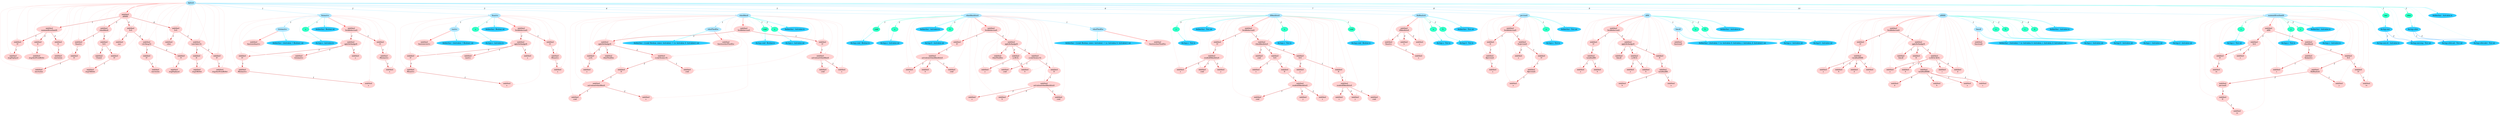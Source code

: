 digraph g{node_28027 [shape="ellipse", style="filled", color="#ffd1d1", fontname="Times", label="undefined
functionisInactive" ]
node_28039 [shape="ellipse", style="filled", color="#ffd1d1", fontname="Times", label="undefined
$withbehaviour$" ]
node_28041 [shape="ellipse", style="filled", color="#ffd1d1", fontname="Times", label="undefined
$!" ]
node_28043 [shape="ellipse", style="filled", color="#ffd1d1", fontname="Times", label="undefined
#$isinactive" ]
node_28045 [shape="ellipse", style="filled", color="#ffd1d1", fontname="Times", label="undefined
a" ]
node_28049 [shape="ellipse", style="filled", color="#ffd1d1", fontname="Times", label="undefined
apply$to$andget$" ]
node_28051 [shape="ellipse", style="filled", color="#ffd1d1", fontname="Times", label="undefined
fctisinactive" ]
node_28053 [shape="ellipse", style="filled", color="#ffd1d1", fontname="Times", label="undefined
a" ]
node_28055 [shape="ellipse", style="filled", color="#ffd1d1", fontname="Times", label="undefined
$?" ]
node_28057 [shape="ellipse", style="filled", color="#ffd1d1", fontname="Times", label="undefined
#$isinactive" ]
node_28059 [shape="ellipse", style="filled", color="#ffd1d1", fontname="Times", label="undefined
a" ]
node_28074 [shape="ellipse", style="filled", color="#ffd1d1", fontname="Times", label="undefined
functionisActive" ]
node_28086 [shape="ellipse", style="filled", color="#ffd1d1", fontname="Times", label="undefined
$withbehaviour$" ]
node_28088 [shape="ellipse", style="filled", color="#ffd1d1", fontname="Times", label="undefined
$!" ]
node_28090 [shape="ellipse", style="filled", color="#ffd1d1", fontname="Times", label="undefined
#$isactive" ]
node_28092 [shape="ellipse", style="filled", color="#ffd1d1", fontname="Times", label="undefined
a" ]
node_28096 [shape="ellipse", style="filled", color="#ffd1d1", fontname="Times", label="undefined
apply$to$andget$" ]
node_28098 [shape="ellipse", style="filled", color="#ffd1d1", fontname="Times", label="undefined
isactive" ]
node_28100 [shape="ellipse", style="filled", color="#ffd1d1", fontname="Times", label="undefined
a" ]
node_28102 [shape="ellipse", style="filled", color="#ffd1d1", fontname="Times", label="undefined
$?" ]
node_28104 [shape="ellipse", style="filled", color="#ffd1d1", fontname="Times", label="undefined
#$isactive" ]
node_28106 [shape="ellipse", style="filled", color="#ffd1d1", fontname="Times", label="undefined
a" ]
node_28121 [shape="ellipse", style="filled", color="#ffd1d1", fontname="Times", label="undefined
functionwhenThenElse" ]
node_28138 [shape="ellipse", style="filled", color="#ffd1d1", fontname="Times", label="undefined
$withbehaviour$" ]
node_28140 [shape="ellipse", style="filled", color="#ffd1d1", fontname="Times", label="undefined
$?" ]
node_28142 [shape="ellipse", style="filled", color="#ffd1d1", fontname="Times", label="undefined
activationofwhen$then$" ]
node_28144 [shape="ellipse", style="filled", color="#ffd1d1", fontname="Times", label="undefined
cond" ]
node_28146 [shape="ellipse", style="filled", color="#ffd1d1", fontname="Times", label="undefined
a" ]
node_28151 [shape="ellipse", style="filled", color="#ffd1d1", fontname="Times", label="undefined
apply$to$andget$" ]
node_28153 [shape="ellipse", style="filled", color="#ffd1d1", fontname="Times", label="undefined
whenThenElse" ]
node_28155 [shape="ellipse", style="filled", color="#ffd1d1", fontname="Times", label="undefined
{cond:$source:$}" ]
node_28157 [shape="ellipse", style="filled", color="#ffd1d1", fontname="Times", label="undefined
cond" ]
node_28159 [shape="ellipse", style="filled", color="#ffd1d1", fontname="Times", label="undefined
$!" ]
node_28161 [shape="ellipse", style="filled", color="#ffd1d1", fontname="Times", label="undefined
activationofwhen$then$" ]
node_28163 [shape="ellipse", style="filled", color="#ffd1d1", fontname="Times", label="undefined
cond" ]
node_28165 [shape="ellipse", style="filled", color="#ffd1d1", fontname="Times", label="undefined
a" ]
node_28172 [shape="ellipse", style="filled", color="#ffd1d1", fontname="Times", label="undefined
{a:$}" ]
node_28174 [shape="ellipse", style="filled", color="#ffd1d1", fontname="Times", label="undefined
a" ]
node_28188 [shape="ellipse", style="filled", color="#ffd1d1", fontname="Times", label="undefined
functionwhenThenElse" ]
node_28210 [shape="ellipse", style="filled", color="#ffd1d1", fontname="Times", label="undefined
$withbehaviour$" ]
node_28212 [shape="ellipse", style="filled", color="#ffd1d1", fontname="Times", label="undefined
$?" ]
node_28214 [shape="ellipse", style="filled", color="#ffd1d1", fontname="Times", label="undefined
activationofwhen$then$else$" ]
node_28216 [shape="ellipse", style="filled", color="#ffd1d1", fontname="Times", label="undefined
cond" ]
node_28218 [shape="ellipse", style="filled", color="#ffd1d1", fontname="Times", label="undefined
a" ]
node_28220 [shape="ellipse", style="filled", color="#ffd1d1", fontname="Times", label="undefined
b" ]
node_28226 [shape="ellipse", style="filled", color="#ffd1d1", fontname="Times", label="undefined
apply$to$andget$" ]
node_28228 [shape="ellipse", style="filled", color="#ffd1d1", fontname="Times", label="undefined
whenThenElse" ]
node_28230 [shape="ellipse", style="filled", color="#ffd1d1", fontname="Times", label="undefined
{cond:$source:$}" ]
node_28232 [shape="ellipse", style="filled", color="#ffd1d1", fontname="Times", label="undefined
cond" ]
node_28234 [shape="ellipse", style="filled", color="#ffd1d1", fontname="Times", label="undefined
$!" ]
node_28236 [shape="ellipse", style="filled", color="#ffd1d1", fontname="Times", label="undefined
activationofwhen$then$else$" ]
node_28238 [shape="ellipse", style="filled", color="#ffd1d1", fontname="Times", label="undefined
cond" ]
node_28240 [shape="ellipse", style="filled", color="#ffd1d1", fontname="Times", label="undefined
a" ]
node_28242 [shape="ellipse", style="filled", color="#ffd1d1", fontname="Times", label="undefined
b" ]
node_28250 [shape="ellipse", style="filled", color="#ffd1d1", fontname="Times", label="undefined
{a:$b:$}" ]
node_28252 [shape="ellipse", style="filled", color="#ffd1d1", fontname="Times", label="undefined
a" ]
node_28254 [shape="ellipse", style="filled", color="#ffd1d1", fontname="Times", label="undefined
b" ]
node_28283 [shape="ellipse", style="filled", color="#ffd1d1", fontname="Times", label="undefined
$withbehaviour$" ]
node_28285 [shape="ellipse", style="filled", color="#ffd1d1", fontname="Times", label="undefined
$?" ]
node_28287 [shape="ellipse", style="filled", color="#ffd1d1", fontname="Times", label="undefined
resultofif$then$else$" ]
node_28289 [shape="ellipse", style="filled", color="#ffd1d1", fontname="Times", label="undefined
cond" ]
node_28291 [shape="ellipse", style="filled", color="#ffd1d1", fontname="Times", label="undefined
x" ]
node_28293 [shape="ellipse", style="filled", color="#ffd1d1", fontname="Times", label="undefined
y" ]
node_28299 [shape="ellipse", style="filled", color="#ffd1d1", fontname="Times", label="undefined
when$then$else$" ]
node_28301 [shape="ellipse", style="filled", color="#ffd1d1", fontname="Times", label="undefined
cond" ]
node_28303 [shape="ellipse", style="filled", color="#ffd1d1", fontname="Times", label="undefined
$=$" ]
node_28305 [shape="ellipse", style="filled", color="#ffd1d1", fontname="Times", label="undefined
$!" ]
node_28307 [shape="ellipse", style="filled", color="#ffd1d1", fontname="Times", label="undefined
resultofif$then$else$" ]
node_28309 [shape="ellipse", style="filled", color="#ffd1d1", fontname="Times", label="undefined
cond" ]
node_28311 [shape="ellipse", style="filled", color="#ffd1d1", fontname="Times", label="undefined
x" ]
node_28313 [shape="ellipse", style="filled", color="#ffd1d1", fontname="Times", label="undefined
y" ]
node_28319 [shape="ellipse", style="filled", color="#ffd1d1", fontname="Times", label="undefined
x" ]
node_28323 [shape="ellipse", style="filled", color="#ffd1d1", fontname="Times", label="undefined
$=$" ]
node_28325 [shape="ellipse", style="filled", color="#ffd1d1", fontname="Times", label="undefined
$!" ]
node_28327 [shape="ellipse", style="filled", color="#ffd1d1", fontname="Times", label="undefined
resultofif$then$else$" ]
node_28329 [shape="ellipse", style="filled", color="#ffd1d1", fontname="Times", label="undefined
cond" ]
node_28331 [shape="ellipse", style="filled", color="#ffd1d1", fontname="Times", label="undefined
x" ]
node_28333 [shape="ellipse", style="filled", color="#ffd1d1", fontname="Times", label="undefined
y" ]
node_28339 [shape="ellipse", style="filled", color="#ffd1d1", fontname="Times", label="undefined
y" ]
node_28363 [shape="ellipse", style="filled", color="#ffd1d1", fontname="Times", label="undefined
if$then$else$" ]
node_28365 [shape="ellipse", style="filled", color="#ffd1d1", fontname="Times", label="undefined
$isactive" ]
node_28367 [shape="ellipse", style="filled", color="#ffd1d1", fontname="Times", label="undefined
a" ]
node_28370 [shape="ellipse", style="filled", color="#ffd1d1", fontname="Times", label="undefined
a" ]
node_28372 [shape="ellipse", style="filled", color="#ffd1d1", fontname="Times", label="undefined
b" ]
node_28387 [shape="ellipse", style="filled", color="#ffd1d1", fontname="Times", label="undefined
$withbehaviour$" ]
node_28389 [shape="ellipse", style="filled", color="#ffd1d1", fontname="Times", label="undefined
$!" ]
node_28391 [shape="ellipse", style="filled", color="#ffd1d1", fontname="Times", label="undefined
#previous$" ]
node_28393 [shape="ellipse", style="filled", color="#ffd1d1", fontname="Times", label="undefined
a" ]
node_28397 [shape="ellipse", style="filled", color="#ffd1d1", fontname="Times", label="undefined
$=previous$" ]
node_28399 [shape="ellipse", style="filled", color="#ffd1d1", fontname="Times", label="undefined
$?" ]
node_28401 [shape="ellipse", style="filled", color="#ffd1d1", fontname="Times", label="undefined
#previous$" ]
node_28403 [shape="ellipse", style="filled", color="#ffd1d1", fontname="Times", label="undefined
a" ]
node_28407 [shape="ellipse", style="filled", color="#ffd1d1", fontname="Times", label="undefined
a" ]
node_28419 [shape="ellipse", style="filled", color="#ffd1d1", fontname="Times", label="undefined
functionall" ]
node_28436 [shape="ellipse", style="filled", color="#ffd1d1", fontname="Times", label="undefined
$withbehaviour$" ]
node_28438 [shape="ellipse", style="filled", color="#ffd1d1", fontname="Times", label="undefined
$?" ]
node_28440 [shape="ellipse", style="filled", color="#ffd1d1", fontname="Times", label="undefined
variableall$$" ]
node_28442 [shape="ellipse", style="filled", color="#ffd1d1", fontname="Times", label="undefined
a" ]
node_28444 [shape="ellipse", style="filled", color="#ffd1d1", fontname="Times", label="undefined
b" ]
node_28449 [shape="ellipse", style="filled", color="#ffd1d1", fontname="Times", label="undefined
apply$to$andget$" ]
node_28451 [shape="ellipse", style="filled", color="#ffd1d1", fontname="Times", label="undefined
funcall" ]
node_28453 [shape="ellipse", style="filled", color="#ffd1d1", fontname="Times", label="undefined
$!" ]
node_28455 [shape="ellipse", style="filled", color="#ffd1d1", fontname="Times", label="undefined
variableall$$" ]
node_28457 [shape="ellipse", style="filled", color="#ffd1d1", fontname="Times", label="undefined
a" ]
node_28459 [shape="ellipse", style="filled", color="#ffd1d1", fontname="Times", label="undefined
b" ]
node_28464 [shape="ellipse", style="filled", color="#ffd1d1", fontname="Times", label="undefined
{a:$b:$}" ]
node_28466 [shape="ellipse", style="filled", color="#ffd1d1", fontname="Times", label="undefined
a" ]
node_28468 [shape="ellipse", style="filled", color="#ffd1d1", fontname="Times", label="undefined
b" ]
node_28483 [shape="ellipse", style="filled", color="#ffd1d1", fontname="Times", label="undefined
functionall" ]
node_28510 [shape="ellipse", style="filled", color="#ffd1d1", fontname="Times", label="undefined
$withbehaviour$" ]
node_28512 [shape="ellipse", style="filled", color="#ffd1d1", fontname="Times", label="undefined
$?" ]
node_28514 [shape="ellipse", style="filled", color="#ffd1d1", fontname="Times", label="undefined
variableall$$$$" ]
node_28516 [shape="ellipse", style="filled", color="#ffd1d1", fontname="Times", label="undefined
a" ]
node_28518 [shape="ellipse", style="filled", color="#ffd1d1", fontname="Times", label="undefined
b" ]
node_28520 [shape="ellipse", style="filled", color="#ffd1d1", fontname="Times", label="undefined
c" ]
node_28522 [shape="ellipse", style="filled", color="#ffd1d1", fontname="Times", label="undefined
d" ]
node_28529 [shape="ellipse", style="filled", color="#ffd1d1", fontname="Times", label="undefined
apply$to$andget$" ]
node_28531 [shape="ellipse", style="filled", color="#ffd1d1", fontname="Times", label="undefined
funcall" ]
node_28533 [shape="ellipse", style="filled", color="#ffd1d1", fontname="Times", label="undefined
$!" ]
node_28535 [shape="ellipse", style="filled", color="#ffd1d1", fontname="Times", label="undefined
variableall$$$$" ]
node_28537 [shape="ellipse", style="filled", color="#ffd1d1", fontname="Times", label="undefined
a" ]
node_28539 [shape="ellipse", style="filled", color="#ffd1d1", fontname="Times", label="undefined
b" ]
node_28541 [shape="ellipse", style="filled", color="#ffd1d1", fontname="Times", label="undefined
c" ]
node_28543 [shape="ellipse", style="filled", color="#ffd1d1", fontname="Times", label="undefined
d" ]
node_28550 [shape="ellipse", style="filled", color="#ffd1d1", fontname="Times", label="undefined
{a:$b:$c:$d:$}" ]
node_28552 [shape="ellipse", style="filled", color="#ffd1d1", fontname="Times", label="undefined
a" ]
node_28554 [shape="ellipse", style="filled", color="#ffd1d1", fontname="Times", label="undefined
b" ]
node_28556 [shape="ellipse", style="filled", color="#ffd1d1", fontname="Times", label="undefined
c" ]
node_28558 [shape="ellipse", style="filled", color="#ffd1d1", fontname="Times", label="undefined
d" ]
node_28589 [shape="ellipse", style="filled", color="#ffd1d1", fontname="Times", label="undefined
all$$" ]
node_28591 [shape="ellipse", style="filled", color="#ffd1d1", fontname="Times", label="undefined
when$then$" ]
node_28593 [shape="ellipse", style="filled", color="#ffd1d1", fontname="Times", label="undefined
$isinactive" ]
node_28595 [shape="ellipse", style="filled", color="#ffd1d1", fontname="Times", label="undefined
z" ]
node_28598 [shape="ellipse", style="filled", color="#ffd1d1", fontname="Times", label="undefined
$=$" ]
node_28600 [shape="ellipse", style="filled", color="#ffd1d1", fontname="Times", label="undefined
$?" ]
node_28602 [shape="ellipse", style="filled", color="#ffd1d1", fontname="Times", label="undefined
xx" ]
node_28605 [shape="ellipse", style="filled", color="#ffd1d1", fontname="Times", label="undefined
$fallbackto$" ]
node_28607 [shape="ellipse", style="filled", color="#ffd1d1", fontname="Times", label="undefined
y" ]
node_28609 [shape="ellipse", style="filled", color="#ffd1d1", fontname="Times", label="undefined
previous$" ]
node_28611 [shape="ellipse", style="filled", color="#ffd1d1", fontname="Times", label="undefined
$!" ]
node_28613 [shape="ellipse", style="filled", color="#ffd1d1", fontname="Times", label="undefined
xx" ]
node_28623 [shape="ellipse", style="filled", color="#ffd1d1", fontname="Times", label="undefined
$=$" ]
node_28625 [shape="ellipse", style="filled", color="#ffd1d1", fontname="Times", label="undefined
x" ]
node_28627 [shape="ellipse", style="filled", color="#ffd1d1", fontname="Times", label="undefined
$!" ]
node_28629 [shape="ellipse", style="filled", color="#ffd1d1", fontname="Times", label="undefined
xx" ]
node_28672 [shape="ellipse", style="filled", color="#ffd1d1", fontname="Times", label="undefined
all$$$$" ]
node_28674 [shape="ellipse", style="filled", color="#ffd1d1", fontname="Times", label="undefined
maintain$from$until$" ]
node_28676 [shape="ellipse", style="filled", color="#ffd1d1", fontname="Times", label="undefined
$?" ]
node_28678 [shape="ellipse", style="filled", color="#ffd1d1", fontname="Times", label="undefined
msgDisplayed" ]
node_28681 [shape="ellipse", style="filled", color="#ffd1d1", fontname="Times", label="undefined
$!" ]
node_28683 [shape="ellipse", style="filled", color="#ffd1d1", fontname="Times", label="undefined
msgAlertFromRobot" ]
node_28686 [shape="ellipse", style="filled", color="#ffd1d1", fontname="Times", label="undefined
$!" ]
node_28688 [shape="ellipse", style="filled", color="#ffd1d1", fontname="Times", label="undefined
userAction" ]
node_28694 [shape="ellipse", style="filled", color="#ffd1d1", fontname="Times", label="undefined
when$then$" ]
node_28696 [shape="ellipse", style="filled", color="#ffd1d1", fontname="Times", label="undefined
$isactive" ]
node_28698 [shape="ellipse", style="filled", color="#ffd1d1", fontname="Times", label="undefined
$!" ]
node_28700 [shape="ellipse", style="filled", color="#ffd1d1", fontname="Times", label="undefined
userAction" ]
node_28704 [shape="ellipse", style="filled", color="#ffd1d1", fontname="Times", label="undefined
$=$" ]
node_28706 [shape="ellipse", style="filled", color="#ffd1d1", fontname="Times", label="undefined
$?" ]
node_28708 [shape="ellipse", style="filled", color="#ffd1d1", fontname="Times", label="undefined
msgToRobot" ]
node_28711 [shape="ellipse", style="filled", color="#ffd1d1", fontname="Times", label="undefined
Cleared" ]
node_28717 [shape="ellipse", style="filled", color="#ffd1d1", fontname="Times", label="undefined
$=$" ]
node_28719 [shape="ellipse", style="filled", color="#ffd1d1", fontname="Times", label="undefined
user" ]
node_28721 [shape="ellipse", style="filled", color="#ffd1d1", fontname="Times", label="undefined
{clr:$msg:$}" ]
node_28723 [shape="ellipse", style="filled", color="#ffd1d1", fontname="Times", label="undefined
$?" ]
node_28725 [shape="ellipse", style="filled", color="#ffd1d1", fontname="Times", label="undefined
userAction" ]
node_28728 [shape="ellipse", style="filled", color="#ffd1d1", fontname="Times", label="undefined
$!" ]
node_28730 [shape="ellipse", style="filled", color="#ffd1d1", fontname="Times", label="undefined
msgDisplayed" ]
node_28737 [shape="ellipse", style="filled", color="#ffd1d1", fontname="Times", label="undefined
$=$" ]
node_28739 [shape="ellipse", style="filled", color="#ffd1d1", fontname="Times", label="undefined
robot" ]
node_28741 [shape="ellipse", style="filled", color="#ffd1d1", fontname="Times", label="undefined
{ack:$alert:$}" ]
node_28743 [shape="ellipse", style="filled", color="#ffd1d1", fontname="Times", label="undefined
$!" ]
node_28745 [shape="ellipse", style="filled", color="#ffd1d1", fontname="Times", label="undefined
msgToRobot" ]
node_28748 [shape="ellipse", style="filled", color="#ffd1d1", fontname="Times", label="undefined
$?" ]
node_28750 [shape="ellipse", style="filled", color="#ffd1d1", fontname="Times", label="undefined
msgAlertFromRobot" ]
node_28021 [shape="ellipse", style="filled", color="#afe7ff", fontname="Times", label="$pilots$" ]
node_28022 [shape="ellipse", style="filled", color="#afe7ff", fontname="Times", label="$isinactive" ]
node_28023 [shape="ellipse", style="filled", color="#afe7ff", fontname="Times", label="fctisinactive" ]
node_28069 [shape="ellipse", style="filled", color="#afe7ff", fontname="Times", label="$isactive" ]
node_28070 [shape="ellipse", style="filled", color="#afe7ff", fontname="Times", label="isactive" ]
node_28116 [shape="ellipse", style="filled", color="#afe7ff", fontname="Times", label="when$then$" ]
node_28117 [shape="ellipse", style="filled", color="#afe7ff", fontname="Times", label="whenThenElse" ]
node_28183 [shape="ellipse", style="filled", color="#afe7ff", fontname="Times", label="when$then$else$" ]
node_28184 [shape="ellipse", style="filled", color="#afe7ff", fontname="Times", label="whenThenElse" ]
node_28264 [shape="ellipse", style="filled", color="#afe7ff", fontname="Times", label="if$then$else$" ]
node_28349 [shape="ellipse", style="filled", color="#afe7ff", fontname="Times", label="$fallbackto$" ]
node_28378 [shape="ellipse", style="filled", color="#afe7ff", fontname="Times", label="previous$" ]
node_28414 [shape="ellipse", style="filled", color="#afe7ff", fontname="Times", label="all$$" ]
node_28415 [shape="ellipse", style="filled", color="#afe7ff", fontname="Times", label="funcall" ]
node_28478 [shape="ellipse", style="filled", color="#afe7ff", fontname="Times", label="all$$$$" ]
node_28479 [shape="ellipse", style="filled", color="#afe7ff", fontname="Times", label="funcall" ]
node_28570 [shape="ellipse", style="filled", color="#afe7ff", fontname="Times", label="maintain$from$until$" ]
node_28031 [shape="ellipse", style="filled", color="#2fffc7", fontname="Times", label="a" ]
node_28078 [shape="ellipse", style="filled", color="#2fffc7", fontname="Times", label="a" ]
node_28125 [shape="ellipse", style="filled", color="#2fffc7", fontname="Times", label="cond" ]
node_28129 [shape="ellipse", style="filled", color="#2fffc7", fontname="Times", label="a" ]
node_28192 [shape="ellipse", style="filled", color="#2fffc7", fontname="Times", label="cond" ]
node_28196 [shape="ellipse", style="filled", color="#2fffc7", fontname="Times", label="a" ]
node_28200 [shape="ellipse", style="filled", color="#2fffc7", fontname="Times", label="b" ]
node_28265 [shape="ellipse", style="filled", color="#2fffc7", fontname="Times", label="cond" ]
node_28269 [shape="ellipse", style="filled", color="#2fffc7", fontname="Times", label="x" ]
node_28273 [shape="ellipse", style="filled", color="#2fffc7", fontname="Times", label="y" ]
node_28350 [shape="ellipse", style="filled", color="#2fffc7", fontname="Times", label="a" ]
node_28354 [shape="ellipse", style="filled", color="#2fffc7", fontname="Times", label="b" ]
node_28379 [shape="ellipse", style="filled", color="#2fffc7", fontname="Times", label="a" ]
node_28423 [shape="ellipse", style="filled", color="#2fffc7", fontname="Times", label="a" ]
node_28427 [shape="ellipse", style="filled", color="#2fffc7", fontname="Times", label="b" ]
node_28487 [shape="ellipse", style="filled", color="#2fffc7", fontname="Times", label="a" ]
node_28491 [shape="ellipse", style="filled", color="#2fffc7", fontname="Times", label="b" ]
node_28495 [shape="ellipse", style="filled", color="#2fffc7", fontname="Times", label="c" ]
node_28499 [shape="ellipse", style="filled", color="#2fffc7", fontname="Times", label="d" ]
node_28571 [shape="ellipse", style="filled", color="#2fffc7", fontname="Times", label="x" ]
node_28575 [shape="ellipse", style="filled", color="#2fffc7", fontname="Times", label="y" ]
node_28579 [shape="ellipse", style="filled", color="#2fffc7", fontname="Times", label="z" ]
node_28647 [shape="ellipse", style="filled", color="#2fffc7", fontname="Times", label="user" ]
node_28657 [shape="ellipse", style="filled", color="#2fffc7", fontname="Times", label="robot" ]
node_28024 [shape="ellipse", style="filled", color="#2fcdff", fontname="Times", label="theInterface : {Activation -> Boolean} out" ]
node_28032 [shape="ellipse", style="filled", color="#2fcdff", fontname="Times", label="theArgs.a : Activation in" ]
node_28036 [shape="ellipse", style="filled", color="#2fcdff", fontname="Times", label="theInterface : Boolean out" ]
node_28071 [shape="ellipse", style="filled", color="#2fcdff", fontname="Times", label="theInterface : {Activation -> Boolean} out" ]
node_28079 [shape="ellipse", style="filled", color="#2fcdff", fontname="Times", label="theArgs.a : Activation in" ]
node_28083 [shape="ellipse", style="filled", color="#2fcdff", fontname="Times", label="theInterface : Boolean out" ]
node_28118 [shape="ellipse", style="filled", color="#2fcdff", fontname="Times", label="theInterface : {{cond: Boolean, source: Activation} -> {a: Activation, b: Activation}} out" ]
node_28126 [shape="ellipse", style="filled", color="#2fcdff", fontname="Times", label="theArgs.cond : Boolean in" ]
node_28130 [shape="ellipse", style="filled", color="#2fcdff", fontname="Times", label="theArgs.a : Activation out" ]
node_28135 [shape="ellipse", style="filled", color="#2fcdff", fontname="Times", label="theInterface : Activation in" ]
node_28185 [shape="ellipse", style="filled", color="#2fcdff", fontname="Times", label="theInterface : {{cond: Boolean, source: Activation} -> {a: Activation, b: Activation}} out" ]
node_28193 [shape="ellipse", style="filled", color="#2fcdff", fontname="Times", label="theArgs.cond : Boolean in" ]
node_28197 [shape="ellipse", style="filled", color="#2fcdff", fontname="Times", label="theArgs.a : Activation out" ]
node_28201 [shape="ellipse", style="filled", color="#2fcdff", fontname="Times", label="theArgs.b : Activation out" ]
node_28207 [shape="ellipse", style="filled", color="#2fcdff", fontname="Times", label="theInterface : Activation in" ]
node_28266 [shape="ellipse", style="filled", color="#2fcdff", fontname="Times", label="theArgs.cond : Boolean in" ]
node_28270 [shape="ellipse", style="filled", color="#2fcdff", fontname="Times", label="theArgs.x : Text in" ]
node_28274 [shape="ellipse", style="filled", color="#2fcdff", fontname="Times", label="theArgs.y : Text in" ]
node_28280 [shape="ellipse", style="filled", color="#2fcdff", fontname="Times", label="theInterface : Text out" ]
node_28351 [shape="ellipse", style="filled", color="#2fcdff", fontname="Times", label="theArgs.a : Text in" ]
node_28355 [shape="ellipse", style="filled", color="#2fcdff", fontname="Times", label="theArgs.b : Text in" ]
node_28360 [shape="ellipse", style="filled", color="#2fcdff", fontname="Times", label="theInterface : Text out" ]
node_28380 [shape="ellipse", style="filled", color="#2fcdff", fontname="Times", label="theArgs.a : Text in" ]
node_28384 [shape="ellipse", style="filled", color="#2fcdff", fontname="Times", label="theInterface : Text out" ]
node_28416 [shape="ellipse", style="filled", color="#2fcdff", fontname="Times", label="theInterface : {Activation -> {a: Activation, b: Activation, c: Activation, d: Activation}} out" ]
node_28424 [shape="ellipse", style="filled", color="#2fcdff", fontname="Times", label="theArgs.a : Activation out" ]
node_28428 [shape="ellipse", style="filled", color="#2fcdff", fontname="Times", label="theArgs.b : Activation out" ]
node_28433 [shape="ellipse", style="filled", color="#2fcdff", fontname="Times", label="theInterface : Activation in" ]
node_28480 [shape="ellipse", style="filled", color="#2fcdff", fontname="Times", label="theInterface : {Activation -> {a: Activation, b: Activation, c: Activation, d: Activation}} out" ]
node_28488 [shape="ellipse", style="filled", color="#2fcdff", fontname="Times", label="theArgs.a : Activation out" ]
node_28492 [shape="ellipse", style="filled", color="#2fcdff", fontname="Times", label="theArgs.b : Activation out" ]
node_28496 [shape="ellipse", style="filled", color="#2fcdff", fontname="Times", label="theArgs.c : Activation out" ]
node_28500 [shape="ellipse", style="filled", color="#2fcdff", fontname="Times", label="theArgs.d : Activation out" ]
node_28507 [shape="ellipse", style="filled", color="#2fcdff", fontname="Times", label="theInterface : Activation in" ]
node_28572 [shape="ellipse", style="filled", color="#2fcdff", fontname="Times", label="theArgs.x : Text out" ]
node_28576 [shape="ellipse", style="filled", color="#2fcdff", fontname="Times", label="theArgs.y : Text in" ]
node_28580 [shape="ellipse", style="filled", color="#2fcdff", fontname="Times", label="theArgs.z : Activation in" ]
node_28586 [shape="ellipse", style="filled", color="#2fcdff", fontname="Times", label="theInterface : Activation in" ]
node_28648 [shape="ellipse", style="filled", color="#2fcdff", fontname="Times", label="theArgs.user" ]
node_28649 [shape="ellipse", style="filled", color="#2fcdff", fontname="Times", label="theArgs.user.clr : Activation in" ]
node_28651 [shape="ellipse", style="filled", color="#2fcdff", fontname="Times", label="theArgs.user.msg : Text out" ]
node_28658 [shape="ellipse", style="filled", color="#2fcdff", fontname="Times", label="theArgs.robot" ]
node_28659 [shape="ellipse", style="filled", color="#2fcdff", fontname="Times", label="theArgs.robot.ack : Text out" ]
node_28661 [shape="ellipse", style="filled", color="#2fcdff", fontname="Times", label="theArgs.robot.alert : Text out" ]
node_28669 [shape="ellipse", style="filled", color="#2fcdff", fontname="Times", label="theInterface : Activation in" ]
node_28043 -> node_28045 [dir=forward, arrowHead=normal, fontname="Times-Italic", arrowsize=1, color="#d00000", label="1",  headlabel="", taillabel="" ]
node_28041 -> node_28043 [dir=forward, arrowHead=normal, fontname="Times-Italic", arrowsize=1, color="#d00000", label="1",  headlabel="", taillabel="" ]
node_28057 -> node_28059 [dir=forward, arrowHead=normal, fontname="Times-Italic", arrowsize=1, color="#d00000", label="1",  headlabel="", taillabel="" ]
node_28055 -> node_28057 [dir=forward, arrowHead=normal, fontname="Times-Italic", arrowsize=1, color="#d00000", label="1",  headlabel="", taillabel="" ]
node_28049 -> node_28051 [dir=forward, arrowHead=normal, fontname="Times-Italic", arrowsize=1, color="#d00000", label="1",  headlabel="", taillabel="" ]
node_28049 -> node_28053 [dir=forward, arrowHead=normal, fontname="Times-Italic", arrowsize=1, color="#d00000", label="2",  headlabel="", taillabel="" ]
node_28049 -> node_28055 [dir=forward, arrowHead=normal, fontname="Times-Italic", arrowsize=1, color="#d00000", label="3",  headlabel="", taillabel="" ]
node_28039 -> node_28041 [dir=forward, arrowHead=normal, fontname="Times-Italic", arrowsize=1, color="#d00000", label="1",  headlabel="", taillabel="" ]
node_28039 -> node_28049 [dir=forward, arrowHead=normal, fontname="Times-Italic", arrowsize=1, color="#d00000", label="2",  headlabel="", taillabel="" ]
node_28090 -> node_28092 [dir=forward, arrowHead=normal, fontname="Times-Italic", arrowsize=1, color="#d00000", label="1",  headlabel="", taillabel="" ]
node_28088 -> node_28090 [dir=forward, arrowHead=normal, fontname="Times-Italic", arrowsize=1, color="#d00000", label="1",  headlabel="", taillabel="" ]
node_28104 -> node_28106 [dir=forward, arrowHead=normal, fontname="Times-Italic", arrowsize=1, color="#d00000", label="1",  headlabel="", taillabel="" ]
node_28102 -> node_28104 [dir=forward, arrowHead=normal, fontname="Times-Italic", arrowsize=1, color="#d00000", label="1",  headlabel="", taillabel="" ]
node_28096 -> node_28098 [dir=forward, arrowHead=normal, fontname="Times-Italic", arrowsize=1, color="#d00000", label="1",  headlabel="", taillabel="" ]
node_28096 -> node_28100 [dir=forward, arrowHead=normal, fontname="Times-Italic", arrowsize=1, color="#d00000", label="2",  headlabel="", taillabel="" ]
node_28096 -> node_28102 [dir=forward, arrowHead=normal, fontname="Times-Italic", arrowsize=1, color="#d00000", label="3",  headlabel="", taillabel="" ]
node_28086 -> node_28088 [dir=forward, arrowHead=normal, fontname="Times-Italic", arrowsize=1, color="#d00000", label="1",  headlabel="", taillabel="" ]
node_28086 -> node_28096 [dir=forward, arrowHead=normal, fontname="Times-Italic", arrowsize=1, color="#d00000", label="2",  headlabel="", taillabel="" ]
node_28142 -> node_28144 [dir=forward, arrowHead=normal, fontname="Times-Italic", arrowsize=1, color="#d00000", label="1",  headlabel="", taillabel="" ]
node_28142 -> node_28146 [dir=forward, arrowHead=normal, fontname="Times-Italic", arrowsize=1, color="#d00000", label="2",  headlabel="", taillabel="" ]
node_28140 -> node_28142 [dir=forward, arrowHead=normal, fontname="Times-Italic", arrowsize=1, color="#d00000", label="1",  headlabel="", taillabel="" ]
node_28161 -> node_28163 [dir=forward, arrowHead=normal, fontname="Times-Italic", arrowsize=1, color="#d00000", label="1",  headlabel="", taillabel="" ]
node_28161 -> node_28165 [dir=forward, arrowHead=normal, fontname="Times-Italic", arrowsize=1, color="#d00000", label="2",  headlabel="", taillabel="" ]
node_28159 -> node_28161 [dir=forward, arrowHead=normal, fontname="Times-Italic", arrowsize=1, color="#d00000", label="1",  headlabel="", taillabel="" ]
node_28155 -> node_28157 [dir=forward, arrowHead=normal, fontname="Times-Italic", arrowsize=1, color="#d00000", label="1",  headlabel="", taillabel="" ]
node_28155 -> node_28159 [dir=forward, arrowHead=normal, fontname="Times-Italic", arrowsize=1, color="#d00000", label="2",  headlabel="", taillabel="" ]
node_28172 -> node_28174 [dir=forward, arrowHead=normal, fontname="Times-Italic", arrowsize=1, color="#d00000", label="1",  headlabel="", taillabel="" ]
node_28151 -> node_28153 [dir=forward, arrowHead=normal, fontname="Times-Italic", arrowsize=1, color="#d00000", label="1",  headlabel="", taillabel="" ]
node_28151 -> node_28155 [dir=forward, arrowHead=normal, fontname="Times-Italic", arrowsize=1, color="#d00000", label="2",  headlabel="", taillabel="" ]
node_28151 -> node_28172 [dir=forward, arrowHead=normal, fontname="Times-Italic", arrowsize=1, color="#d00000", label="3",  headlabel="", taillabel="" ]
node_28138 -> node_28140 [dir=forward, arrowHead=normal, fontname="Times-Italic", arrowsize=1, color="#d00000", label="1",  headlabel="", taillabel="" ]
node_28138 -> node_28151 [dir=forward, arrowHead=normal, fontname="Times-Italic", arrowsize=1, color="#d00000", label="2",  headlabel="", taillabel="" ]
node_28214 -> node_28216 [dir=forward, arrowHead=normal, fontname="Times-Italic", arrowsize=1, color="#d00000", label="1",  headlabel="", taillabel="" ]
node_28214 -> node_28218 [dir=forward, arrowHead=normal, fontname="Times-Italic", arrowsize=1, color="#d00000", label="2",  headlabel="", taillabel="" ]
node_28214 -> node_28220 [dir=forward, arrowHead=normal, fontname="Times-Italic", arrowsize=1, color="#d00000", label="3",  headlabel="", taillabel="" ]
node_28212 -> node_28214 [dir=forward, arrowHead=normal, fontname="Times-Italic", arrowsize=1, color="#d00000", label="1",  headlabel="", taillabel="" ]
node_28236 -> node_28238 [dir=forward, arrowHead=normal, fontname="Times-Italic", arrowsize=1, color="#d00000", label="1",  headlabel="", taillabel="" ]
node_28236 -> node_28240 [dir=forward, arrowHead=normal, fontname="Times-Italic", arrowsize=1, color="#d00000", label="2",  headlabel="", taillabel="" ]
node_28236 -> node_28242 [dir=forward, arrowHead=normal, fontname="Times-Italic", arrowsize=1, color="#d00000", label="3",  headlabel="", taillabel="" ]
node_28234 -> node_28236 [dir=forward, arrowHead=normal, fontname="Times-Italic", arrowsize=1, color="#d00000", label="1",  headlabel="", taillabel="" ]
node_28230 -> node_28232 [dir=forward, arrowHead=normal, fontname="Times-Italic", arrowsize=1, color="#d00000", label="1",  headlabel="", taillabel="" ]
node_28230 -> node_28234 [dir=forward, arrowHead=normal, fontname="Times-Italic", arrowsize=1, color="#d00000", label="2",  headlabel="", taillabel="" ]
node_28250 -> node_28252 [dir=forward, arrowHead=normal, fontname="Times-Italic", arrowsize=1, color="#d00000", label="1",  headlabel="", taillabel="" ]
node_28250 -> node_28254 [dir=forward, arrowHead=normal, fontname="Times-Italic", arrowsize=1, color="#d00000", label="2",  headlabel="", taillabel="" ]
node_28226 -> node_28228 [dir=forward, arrowHead=normal, fontname="Times-Italic", arrowsize=1, color="#d00000", label="1",  headlabel="", taillabel="" ]
node_28226 -> node_28230 [dir=forward, arrowHead=normal, fontname="Times-Italic", arrowsize=1, color="#d00000", label="2",  headlabel="", taillabel="" ]
node_28226 -> node_28250 [dir=forward, arrowHead=normal, fontname="Times-Italic", arrowsize=1, color="#d00000", label="3",  headlabel="", taillabel="" ]
node_28210 -> node_28212 [dir=forward, arrowHead=normal, fontname="Times-Italic", arrowsize=1, color="#d00000", label="1",  headlabel="", taillabel="" ]
node_28210 -> node_28226 [dir=forward, arrowHead=normal, fontname="Times-Italic", arrowsize=1, color="#d00000", label="2",  headlabel="", taillabel="" ]
node_28287 -> node_28289 [dir=forward, arrowHead=normal, fontname="Times-Italic", arrowsize=1, color="#d00000", label="1",  headlabel="", taillabel="" ]
node_28287 -> node_28291 [dir=forward, arrowHead=normal, fontname="Times-Italic", arrowsize=1, color="#d00000", label="2",  headlabel="", taillabel="" ]
node_28287 -> node_28293 [dir=forward, arrowHead=normal, fontname="Times-Italic", arrowsize=1, color="#d00000", label="3",  headlabel="", taillabel="" ]
node_28285 -> node_28287 [dir=forward, arrowHead=normal, fontname="Times-Italic", arrowsize=1, color="#d00000", label="1",  headlabel="", taillabel="" ]
node_28307 -> node_28309 [dir=forward, arrowHead=normal, fontname="Times-Italic", arrowsize=1, color="#d00000", label="1",  headlabel="", taillabel="" ]
node_28307 -> node_28311 [dir=forward, arrowHead=normal, fontname="Times-Italic", arrowsize=1, color="#d00000", label="2",  headlabel="", taillabel="" ]
node_28307 -> node_28313 [dir=forward, arrowHead=normal, fontname="Times-Italic", arrowsize=1, color="#d00000", label="3",  headlabel="", taillabel="" ]
node_28305 -> node_28307 [dir=forward, arrowHead=normal, fontname="Times-Italic", arrowsize=1, color="#d00000", label="1",  headlabel="", taillabel="" ]
node_28303 -> node_28305 [dir=forward, arrowHead=normal, fontname="Times-Italic", arrowsize=1, color="#d00000", label="1",  headlabel="", taillabel="" ]
node_28303 -> node_28319 [dir=forward, arrowHead=normal, fontname="Times-Italic", arrowsize=1, color="#d00000", label="2",  headlabel="", taillabel="" ]
node_28327 -> node_28329 [dir=forward, arrowHead=normal, fontname="Times-Italic", arrowsize=1, color="#d00000", label="1",  headlabel="", taillabel="" ]
node_28327 -> node_28331 [dir=forward, arrowHead=normal, fontname="Times-Italic", arrowsize=1, color="#d00000", label="2",  headlabel="", taillabel="" ]
node_28327 -> node_28333 [dir=forward, arrowHead=normal, fontname="Times-Italic", arrowsize=1, color="#d00000", label="3",  headlabel="", taillabel="" ]
node_28325 -> node_28327 [dir=forward, arrowHead=normal, fontname="Times-Italic", arrowsize=1, color="#d00000", label="1",  headlabel="", taillabel="" ]
node_28323 -> node_28325 [dir=forward, arrowHead=normal, fontname="Times-Italic", arrowsize=1, color="#d00000", label="1",  headlabel="", taillabel="" ]
node_28323 -> node_28339 [dir=forward, arrowHead=normal, fontname="Times-Italic", arrowsize=1, color="#d00000", label="2",  headlabel="", taillabel="" ]
node_28299 -> node_28301 [dir=forward, arrowHead=normal, fontname="Times-Italic", arrowsize=1, color="#d00000", label="1",  headlabel="", taillabel="" ]
node_28299 -> node_28303 [dir=forward, arrowHead=normal, fontname="Times-Italic", arrowsize=1, color="#d00000", label="2",  headlabel="", taillabel="" ]
node_28299 -> node_28323 [dir=forward, arrowHead=normal, fontname="Times-Italic", arrowsize=1, color="#d00000", label="3",  headlabel="", taillabel="" ]
node_28283 -> node_28285 [dir=forward, arrowHead=normal, fontname="Times-Italic", arrowsize=1, color="#d00000", label="1",  headlabel="", taillabel="" ]
node_28283 -> node_28299 [dir=forward, arrowHead=normal, fontname="Times-Italic", arrowsize=1, color="#d00000", label="2",  headlabel="", taillabel="" ]
node_28365 -> node_28367 [dir=forward, arrowHead=normal, fontname="Times-Italic", arrowsize=1, color="#d00000", label="1",  headlabel="", taillabel="" ]
node_28363 -> node_28365 [dir=forward, arrowHead=normal, fontname="Times-Italic", arrowsize=1, color="#d00000", label="1",  headlabel="", taillabel="" ]
node_28363 -> node_28370 [dir=forward, arrowHead=normal, fontname="Times-Italic", arrowsize=1, color="#d00000", label="2",  headlabel="", taillabel="" ]
node_28363 -> node_28372 [dir=forward, arrowHead=normal, fontname="Times-Italic", arrowsize=1, color="#d00000", label="3",  headlabel="", taillabel="" ]
node_28391 -> node_28393 [dir=forward, arrowHead=normal, fontname="Times-Italic", arrowsize=1, color="#d00000", label="1",  headlabel="", taillabel="" ]
node_28389 -> node_28391 [dir=forward, arrowHead=normal, fontname="Times-Italic", arrowsize=1, color="#d00000", label="1",  headlabel="", taillabel="" ]
node_28401 -> node_28403 [dir=forward, arrowHead=normal, fontname="Times-Italic", arrowsize=1, color="#d00000", label="1",  headlabel="", taillabel="" ]
node_28399 -> node_28401 [dir=forward, arrowHead=normal, fontname="Times-Italic", arrowsize=1, color="#d00000", label="1",  headlabel="", taillabel="" ]
node_28397 -> node_28399 [dir=forward, arrowHead=normal, fontname="Times-Italic", arrowsize=1, color="#d00000", label="1",  headlabel="", taillabel="" ]
node_28397 -> node_28407 [dir=forward, arrowHead=normal, fontname="Times-Italic", arrowsize=1, color="#d00000", label="2",  headlabel="", taillabel="" ]
node_28387 -> node_28389 [dir=forward, arrowHead=normal, fontname="Times-Italic", arrowsize=1, color="#d00000", label="1",  headlabel="", taillabel="" ]
node_28387 -> node_28397 [dir=forward, arrowHead=normal, fontname="Times-Italic", arrowsize=1, color="#d00000", label="2",  headlabel="", taillabel="" ]
node_28440 -> node_28442 [dir=forward, arrowHead=normal, fontname="Times-Italic", arrowsize=1, color="#d00000", label="1",  headlabel="", taillabel="" ]
node_28440 -> node_28444 [dir=forward, arrowHead=normal, fontname="Times-Italic", arrowsize=1, color="#d00000", label="2",  headlabel="", taillabel="" ]
node_28438 -> node_28440 [dir=forward, arrowHead=normal, fontname="Times-Italic", arrowsize=1, color="#d00000", label="1",  headlabel="", taillabel="" ]
node_28455 -> node_28457 [dir=forward, arrowHead=normal, fontname="Times-Italic", arrowsize=1, color="#d00000", label="1",  headlabel="", taillabel="" ]
node_28455 -> node_28459 [dir=forward, arrowHead=normal, fontname="Times-Italic", arrowsize=1, color="#d00000", label="2",  headlabel="", taillabel="" ]
node_28453 -> node_28455 [dir=forward, arrowHead=normal, fontname="Times-Italic", arrowsize=1, color="#d00000", label="1",  headlabel="", taillabel="" ]
node_28464 -> node_28466 [dir=forward, arrowHead=normal, fontname="Times-Italic", arrowsize=1, color="#d00000", label="1",  headlabel="", taillabel="" ]
node_28464 -> node_28468 [dir=forward, arrowHead=normal, fontname="Times-Italic", arrowsize=1, color="#d00000", label="2",  headlabel="", taillabel="" ]
node_28449 -> node_28451 [dir=forward, arrowHead=normal, fontname="Times-Italic", arrowsize=1, color="#d00000", label="1",  headlabel="", taillabel="" ]
node_28449 -> node_28453 [dir=forward, arrowHead=normal, fontname="Times-Italic", arrowsize=1, color="#d00000", label="2",  headlabel="", taillabel="" ]
node_28449 -> node_28464 [dir=forward, arrowHead=normal, fontname="Times-Italic", arrowsize=1, color="#d00000", label="3",  headlabel="", taillabel="" ]
node_28436 -> node_28438 [dir=forward, arrowHead=normal, fontname="Times-Italic", arrowsize=1, color="#d00000", label="1",  headlabel="", taillabel="" ]
node_28436 -> node_28449 [dir=forward, arrowHead=normal, fontname="Times-Italic", arrowsize=1, color="#d00000", label="2",  headlabel="", taillabel="" ]
node_28514 -> node_28516 [dir=forward, arrowHead=normal, fontname="Times-Italic", arrowsize=1, color="#d00000", label="1",  headlabel="", taillabel="" ]
node_28514 -> node_28518 [dir=forward, arrowHead=normal, fontname="Times-Italic", arrowsize=1, color="#d00000", label="2",  headlabel="", taillabel="" ]
node_28514 -> node_28520 [dir=forward, arrowHead=normal, fontname="Times-Italic", arrowsize=1, color="#d00000", label="3",  headlabel="", taillabel="" ]
node_28514 -> node_28522 [dir=forward, arrowHead=normal, fontname="Times-Italic", arrowsize=1, color="#d00000", label="4",  headlabel="", taillabel="" ]
node_28512 -> node_28514 [dir=forward, arrowHead=normal, fontname="Times-Italic", arrowsize=1, color="#d00000", label="1",  headlabel="", taillabel="" ]
node_28535 -> node_28537 [dir=forward, arrowHead=normal, fontname="Times-Italic", arrowsize=1, color="#d00000", label="1",  headlabel="", taillabel="" ]
node_28535 -> node_28539 [dir=forward, arrowHead=normal, fontname="Times-Italic", arrowsize=1, color="#d00000", label="2",  headlabel="", taillabel="" ]
node_28535 -> node_28541 [dir=forward, arrowHead=normal, fontname="Times-Italic", arrowsize=1, color="#d00000", label="3",  headlabel="", taillabel="" ]
node_28535 -> node_28543 [dir=forward, arrowHead=normal, fontname="Times-Italic", arrowsize=1, color="#d00000", label="4",  headlabel="", taillabel="" ]
node_28533 -> node_28535 [dir=forward, arrowHead=normal, fontname="Times-Italic", arrowsize=1, color="#d00000", label="1",  headlabel="", taillabel="" ]
node_28550 -> node_28552 [dir=forward, arrowHead=normal, fontname="Times-Italic", arrowsize=1, color="#d00000", label="1",  headlabel="", taillabel="" ]
node_28550 -> node_28554 [dir=forward, arrowHead=normal, fontname="Times-Italic", arrowsize=1, color="#d00000", label="2",  headlabel="", taillabel="" ]
node_28550 -> node_28556 [dir=forward, arrowHead=normal, fontname="Times-Italic", arrowsize=1, color="#d00000", label="3",  headlabel="", taillabel="" ]
node_28550 -> node_28558 [dir=forward, arrowHead=normal, fontname="Times-Italic", arrowsize=1, color="#d00000", label="4",  headlabel="", taillabel="" ]
node_28529 -> node_28531 [dir=forward, arrowHead=normal, fontname="Times-Italic", arrowsize=1, color="#d00000", label="1",  headlabel="", taillabel="" ]
node_28529 -> node_28533 [dir=forward, arrowHead=normal, fontname="Times-Italic", arrowsize=1, color="#d00000", label="2",  headlabel="", taillabel="" ]
node_28529 -> node_28550 [dir=forward, arrowHead=normal, fontname="Times-Italic", arrowsize=1, color="#d00000", label="3",  headlabel="", taillabel="" ]
node_28510 -> node_28512 [dir=forward, arrowHead=normal, fontname="Times-Italic", arrowsize=1, color="#d00000", label="1",  headlabel="", taillabel="" ]
node_28510 -> node_28529 [dir=forward, arrowHead=normal, fontname="Times-Italic", arrowsize=1, color="#d00000", label="2",  headlabel="", taillabel="" ]
node_28593 -> node_28595 [dir=forward, arrowHead=normal, fontname="Times-Italic", arrowsize=1, color="#d00000", label="1",  headlabel="", taillabel="" ]
node_28600 -> node_28602 [dir=forward, arrowHead=normal, fontname="Times-Italic", arrowsize=1, color="#d00000", label="1",  headlabel="", taillabel="" ]
node_28611 -> node_28613 [dir=forward, arrowHead=normal, fontname="Times-Italic", arrowsize=1, color="#d00000", label="1",  headlabel="", taillabel="" ]
node_28609 -> node_28611 [dir=forward, arrowHead=normal, fontname="Times-Italic", arrowsize=1, color="#d00000", label="1",  headlabel="", taillabel="" ]
node_28605 -> node_28607 [dir=forward, arrowHead=normal, fontname="Times-Italic", arrowsize=1, color="#d00000", label="1",  headlabel="", taillabel="" ]
node_28605 -> node_28609 [dir=forward, arrowHead=normal, fontname="Times-Italic", arrowsize=1, color="#d00000", label="2",  headlabel="", taillabel="" ]
node_28598 -> node_28600 [dir=forward, arrowHead=normal, fontname="Times-Italic", arrowsize=1, color="#d00000", label="1",  headlabel="", taillabel="" ]
node_28598 -> node_28605 [dir=forward, arrowHead=normal, fontname="Times-Italic", arrowsize=1, color="#d00000", label="2",  headlabel="", taillabel="" ]
node_28591 -> node_28593 [dir=forward, arrowHead=normal, fontname="Times-Italic", arrowsize=1, color="#d00000", label="1",  headlabel="", taillabel="" ]
node_28591 -> node_28598 [dir=forward, arrowHead=normal, fontname="Times-Italic", arrowsize=1, color="#d00000", label="2",  headlabel="", taillabel="" ]
node_28627 -> node_28629 [dir=forward, arrowHead=normal, fontname="Times-Italic", arrowsize=1, color="#d00000", label="1",  headlabel="", taillabel="" ]
node_28623 -> node_28625 [dir=forward, arrowHead=normal, fontname="Times-Italic", arrowsize=1, color="#d00000", label="1",  headlabel="", taillabel="" ]
node_28623 -> node_28627 [dir=forward, arrowHead=normal, fontname="Times-Italic", arrowsize=1, color="#d00000", label="2",  headlabel="", taillabel="" ]
node_28589 -> node_28591 [dir=forward, arrowHead=normal, fontname="Times-Italic", arrowsize=1, color="#d00000", label="1",  headlabel="", taillabel="" ]
node_28589 -> node_28623 [dir=forward, arrowHead=normal, fontname="Times-Italic", arrowsize=1, color="#d00000", label="2",  headlabel="", taillabel="" ]
node_28676 -> node_28678 [dir=forward, arrowHead=normal, fontname="Times-Italic", arrowsize=1, color="#d00000", label="1",  headlabel="", taillabel="" ]
node_28681 -> node_28683 [dir=forward, arrowHead=normal, fontname="Times-Italic", arrowsize=1, color="#d00000", label="1",  headlabel="", taillabel="" ]
node_28686 -> node_28688 [dir=forward, arrowHead=normal, fontname="Times-Italic", arrowsize=1, color="#d00000", label="1",  headlabel="", taillabel="" ]
node_28674 -> node_28676 [dir=forward, arrowHead=normal, fontname="Times-Italic", arrowsize=1, color="#d00000", label="1",  headlabel="", taillabel="" ]
node_28674 -> node_28681 [dir=forward, arrowHead=normal, fontname="Times-Italic", arrowsize=1, color="#d00000", label="2",  headlabel="", taillabel="" ]
node_28674 -> node_28686 [dir=forward, arrowHead=normal, fontname="Times-Italic", arrowsize=1, color="#d00000", label="3",  headlabel="", taillabel="" ]
node_28698 -> node_28700 [dir=forward, arrowHead=normal, fontname="Times-Italic", arrowsize=1, color="#d00000", label="1",  headlabel="", taillabel="" ]
node_28696 -> node_28698 [dir=forward, arrowHead=normal, fontname="Times-Italic", arrowsize=1, color="#d00000", label="1",  headlabel="", taillabel="" ]
node_28706 -> node_28708 [dir=forward, arrowHead=normal, fontname="Times-Italic", arrowsize=1, color="#d00000", label="1",  headlabel="", taillabel="" ]
node_28704 -> node_28706 [dir=forward, arrowHead=normal, fontname="Times-Italic", arrowsize=1, color="#d00000", label="1",  headlabel="", taillabel="" ]
node_28704 -> node_28711 [dir=forward, arrowHead=normal, fontname="Times-Italic", arrowsize=1, color="#d00000", label="2",  headlabel="", taillabel="" ]
node_28694 -> node_28696 [dir=forward, arrowHead=normal, fontname="Times-Italic", arrowsize=1, color="#d00000", label="1",  headlabel="", taillabel="" ]
node_28694 -> node_28704 [dir=forward, arrowHead=normal, fontname="Times-Italic", arrowsize=1, color="#d00000", label="2",  headlabel="", taillabel="" ]
node_28723 -> node_28725 [dir=forward, arrowHead=normal, fontname="Times-Italic", arrowsize=1, color="#d00000", label="1",  headlabel="", taillabel="" ]
node_28728 -> node_28730 [dir=forward, arrowHead=normal, fontname="Times-Italic", arrowsize=1, color="#d00000", label="1",  headlabel="", taillabel="" ]
node_28721 -> node_28723 [dir=forward, arrowHead=normal, fontname="Times-Italic", arrowsize=1, color="#d00000", label="1",  headlabel="", taillabel="" ]
node_28721 -> node_28728 [dir=forward, arrowHead=normal, fontname="Times-Italic", arrowsize=1, color="#d00000", label="2",  headlabel="", taillabel="" ]
node_28717 -> node_28719 [dir=forward, arrowHead=normal, fontname="Times-Italic", arrowsize=1, color="#d00000", label="1",  headlabel="", taillabel="" ]
node_28717 -> node_28721 [dir=forward, arrowHead=normal, fontname="Times-Italic", arrowsize=1, color="#d00000", label="2",  headlabel="", taillabel="" ]
node_28743 -> node_28745 [dir=forward, arrowHead=normal, fontname="Times-Italic", arrowsize=1, color="#d00000", label="1",  headlabel="", taillabel="" ]
node_28748 -> node_28750 [dir=forward, arrowHead=normal, fontname="Times-Italic", arrowsize=1, color="#d00000", label="1",  headlabel="", taillabel="" ]
node_28741 -> node_28743 [dir=forward, arrowHead=normal, fontname="Times-Italic", arrowsize=1, color="#d00000", label="1",  headlabel="", taillabel="" ]
node_28741 -> node_28748 [dir=forward, arrowHead=normal, fontname="Times-Italic", arrowsize=1, color="#d00000", label="2",  headlabel="", taillabel="" ]
node_28737 -> node_28739 [dir=forward, arrowHead=normal, fontname="Times-Italic", arrowsize=1, color="#d00000", label="1",  headlabel="", taillabel="" ]
node_28737 -> node_28741 [dir=forward, arrowHead=normal, fontname="Times-Italic", arrowsize=1, color="#d00000", label="2",  headlabel="", taillabel="" ]
node_28672 -> node_28674 [dir=forward, arrowHead=normal, fontname="Times-Italic", arrowsize=1, color="#d00000", label="1",  headlabel="", taillabel="" ]
node_28672 -> node_28694 [dir=forward, arrowHead=normal, fontname="Times-Italic", arrowsize=1, color="#d00000", label="2",  headlabel="", taillabel="" ]
node_28672 -> node_28717 [dir=forward, arrowHead=normal, fontname="Times-Italic", arrowsize=1, color="#d00000", label="3",  headlabel="", taillabel="" ]
node_28672 -> node_28737 [dir=forward, arrowHead=normal, fontname="Times-Italic", arrowsize=1, color="#d00000", label="4",  headlabel="", taillabel="" ]
node_28023 -> node_28027 [dir=forward, arrowHead=normal, fontname="Times-Italic", arrowsize=1, color="#ff0000", label="",  headlabel="", taillabel="" ]
node_28022 -> node_28039 [dir=forward, arrowHead=normal, fontname="Times-Italic", arrowsize=1, color="#ff0000", label="",  headlabel="", taillabel="" ]
node_28070 -> node_28074 [dir=forward, arrowHead=normal, fontname="Times-Italic", arrowsize=1, color="#ff0000", label="",  headlabel="", taillabel="" ]
node_28069 -> node_28086 [dir=forward, arrowHead=normal, fontname="Times-Italic", arrowsize=1, color="#ff0000", label="",  headlabel="", taillabel="" ]
node_28117 -> node_28121 [dir=forward, arrowHead=normal, fontname="Times-Italic", arrowsize=1, color="#ff0000", label="",  headlabel="", taillabel="" ]
node_28116 -> node_28138 [dir=forward, arrowHead=normal, fontname="Times-Italic", arrowsize=1, color="#ff0000", label="",  headlabel="", taillabel="" ]
node_28184 -> node_28188 [dir=forward, arrowHead=normal, fontname="Times-Italic", arrowsize=1, color="#ff0000", label="",  headlabel="", taillabel="" ]
node_28183 -> node_28210 [dir=forward, arrowHead=normal, fontname="Times-Italic", arrowsize=1, color="#ff0000", label="",  headlabel="", taillabel="" ]
node_28264 -> node_28283 [dir=forward, arrowHead=normal, fontname="Times-Italic", arrowsize=1, color="#ff0000", label="",  headlabel="", taillabel="" ]
node_28349 -> node_28363 [dir=forward, arrowHead=normal, fontname="Times-Italic", arrowsize=1, color="#ff0000", label="",  headlabel="", taillabel="" ]
node_28378 -> node_28387 [dir=forward, arrowHead=normal, fontname="Times-Italic", arrowsize=1, color="#ff0000", label="",  headlabel="", taillabel="" ]
node_28415 -> node_28419 [dir=forward, arrowHead=normal, fontname="Times-Italic", arrowsize=1, color="#ff0000", label="",  headlabel="", taillabel="" ]
node_28414 -> node_28436 [dir=forward, arrowHead=normal, fontname="Times-Italic", arrowsize=1, color="#ff0000", label="",  headlabel="", taillabel="" ]
node_28479 -> node_28483 [dir=forward, arrowHead=normal, fontname="Times-Italic", arrowsize=1, color="#ff0000", label="",  headlabel="", taillabel="" ]
node_28478 -> node_28510 [dir=forward, arrowHead=normal, fontname="Times-Italic", arrowsize=1, color="#ff0000", label="",  headlabel="", taillabel="" ]
node_28570 -> node_28589 [dir=forward, arrowHead=normal, fontname="Times-Italic", arrowsize=1, color="#ff0000", label="",  headlabel="", taillabel="" ]
node_28021 -> node_28672 [dir=forward, arrowHead=normal, fontname="Times-Italic", arrowsize=1, color="#ff0000", label="",  headlabel="", taillabel="" ]
node_28023 -> node_28027 [dir=forward, arrowHead=normal, fontname="Times-Italic", arrowsize=1, color="#ffd5d5", label="",  headlabel="", taillabel="" ]
node_28022 -> node_28039 [dir=forward, arrowHead=normal, fontname="Times-Italic", arrowsize=1, color="#ffd5d5", label="",  headlabel="", taillabel="" ]
node_28022 -> node_28041 [dir=forward, arrowHead=normal, fontname="Times-Italic", arrowsize=1, color="#ffd5d5", label="",  headlabel="", taillabel="" ]
node_28022 -> node_28043 [dir=forward, arrowHead=normal, fontname="Times-Italic", arrowsize=1, color="#ffd5d5", label="",  headlabel="", taillabel="" ]
node_28022 -> node_28045 [dir=forward, arrowHead=normal, fontname="Times-Italic", arrowsize=1, color="#ffd5d5", label="",  headlabel="", taillabel="" ]
node_28022 -> node_28049 [dir=forward, arrowHead=normal, fontname="Times-Italic", arrowsize=1, color="#ffd5d5", label="",  headlabel="", taillabel="" ]
node_28022 -> node_28051 [dir=forward, arrowHead=normal, fontname="Times-Italic", arrowsize=1, color="#ffd5d5", label="",  headlabel="", taillabel="" ]
node_28022 -> node_28053 [dir=forward, arrowHead=normal, fontname="Times-Italic", arrowsize=1, color="#ffd5d5", label="",  headlabel="", taillabel="" ]
node_28022 -> node_28055 [dir=forward, arrowHead=normal, fontname="Times-Italic", arrowsize=1, color="#ffd5d5", label="",  headlabel="", taillabel="" ]
node_28022 -> node_28057 [dir=forward, arrowHead=normal, fontname="Times-Italic", arrowsize=1, color="#ffd5d5", label="",  headlabel="", taillabel="" ]
node_28022 -> node_28059 [dir=forward, arrowHead=normal, fontname="Times-Italic", arrowsize=1, color="#ffd5d5", label="",  headlabel="", taillabel="" ]
node_28070 -> node_28074 [dir=forward, arrowHead=normal, fontname="Times-Italic", arrowsize=1, color="#ffd5d5", label="",  headlabel="", taillabel="" ]
node_28069 -> node_28086 [dir=forward, arrowHead=normal, fontname="Times-Italic", arrowsize=1, color="#ffd5d5", label="",  headlabel="", taillabel="" ]
node_28069 -> node_28088 [dir=forward, arrowHead=normal, fontname="Times-Italic", arrowsize=1, color="#ffd5d5", label="",  headlabel="", taillabel="" ]
node_28069 -> node_28090 [dir=forward, arrowHead=normal, fontname="Times-Italic", arrowsize=1, color="#ffd5d5", label="",  headlabel="", taillabel="" ]
node_28069 -> node_28092 [dir=forward, arrowHead=normal, fontname="Times-Italic", arrowsize=1, color="#ffd5d5", label="",  headlabel="", taillabel="" ]
node_28069 -> node_28096 [dir=forward, arrowHead=normal, fontname="Times-Italic", arrowsize=1, color="#ffd5d5", label="",  headlabel="", taillabel="" ]
node_28069 -> node_28098 [dir=forward, arrowHead=normal, fontname="Times-Italic", arrowsize=1, color="#ffd5d5", label="",  headlabel="", taillabel="" ]
node_28069 -> node_28100 [dir=forward, arrowHead=normal, fontname="Times-Italic", arrowsize=1, color="#ffd5d5", label="",  headlabel="", taillabel="" ]
node_28069 -> node_28102 [dir=forward, arrowHead=normal, fontname="Times-Italic", arrowsize=1, color="#ffd5d5", label="",  headlabel="", taillabel="" ]
node_28069 -> node_28104 [dir=forward, arrowHead=normal, fontname="Times-Italic", arrowsize=1, color="#ffd5d5", label="",  headlabel="", taillabel="" ]
node_28069 -> node_28106 [dir=forward, arrowHead=normal, fontname="Times-Italic", arrowsize=1, color="#ffd5d5", label="",  headlabel="", taillabel="" ]
node_28117 -> node_28121 [dir=forward, arrowHead=normal, fontname="Times-Italic", arrowsize=1, color="#ffd5d5", label="",  headlabel="", taillabel="" ]
node_28116 -> node_28138 [dir=forward, arrowHead=normal, fontname="Times-Italic", arrowsize=1, color="#ffd5d5", label="",  headlabel="", taillabel="" ]
node_28116 -> node_28140 [dir=forward, arrowHead=normal, fontname="Times-Italic", arrowsize=1, color="#ffd5d5", label="",  headlabel="", taillabel="" ]
node_28116 -> node_28142 [dir=forward, arrowHead=normal, fontname="Times-Italic", arrowsize=1, color="#ffd5d5", label="",  headlabel="", taillabel="" ]
node_28116 -> node_28144 [dir=forward, arrowHead=normal, fontname="Times-Italic", arrowsize=1, color="#ffd5d5", label="",  headlabel="", taillabel="" ]
node_28116 -> node_28146 [dir=forward, arrowHead=normal, fontname="Times-Italic", arrowsize=1, color="#ffd5d5", label="",  headlabel="", taillabel="" ]
node_28116 -> node_28151 [dir=forward, arrowHead=normal, fontname="Times-Italic", arrowsize=1, color="#ffd5d5", label="",  headlabel="", taillabel="" ]
node_28116 -> node_28153 [dir=forward, arrowHead=normal, fontname="Times-Italic", arrowsize=1, color="#ffd5d5", label="",  headlabel="", taillabel="" ]
node_28116 -> node_28155 [dir=forward, arrowHead=normal, fontname="Times-Italic", arrowsize=1, color="#ffd5d5", label="",  headlabel="", taillabel="" ]
node_28116 -> node_28157 [dir=forward, arrowHead=normal, fontname="Times-Italic", arrowsize=1, color="#ffd5d5", label="",  headlabel="", taillabel="" ]
node_28116 -> node_28159 [dir=forward, arrowHead=normal, fontname="Times-Italic", arrowsize=1, color="#ffd5d5", label="",  headlabel="", taillabel="" ]
node_28116 -> node_28161 [dir=forward, arrowHead=normal, fontname="Times-Italic", arrowsize=1, color="#ffd5d5", label="",  headlabel="", taillabel="" ]
node_28116 -> node_28163 [dir=forward, arrowHead=normal, fontname="Times-Italic", arrowsize=1, color="#ffd5d5", label="",  headlabel="", taillabel="" ]
node_28116 -> node_28165 [dir=forward, arrowHead=normal, fontname="Times-Italic", arrowsize=1, color="#ffd5d5", label="",  headlabel="", taillabel="" ]
node_28116 -> node_28172 [dir=forward, arrowHead=normal, fontname="Times-Italic", arrowsize=1, color="#ffd5d5", label="",  headlabel="", taillabel="" ]
node_28116 -> node_28174 [dir=forward, arrowHead=normal, fontname="Times-Italic", arrowsize=1, color="#ffd5d5", label="",  headlabel="", taillabel="" ]
node_28184 -> node_28188 [dir=forward, arrowHead=normal, fontname="Times-Italic", arrowsize=1, color="#ffd5d5", label="",  headlabel="", taillabel="" ]
node_28183 -> node_28210 [dir=forward, arrowHead=normal, fontname="Times-Italic", arrowsize=1, color="#ffd5d5", label="",  headlabel="", taillabel="" ]
node_28183 -> node_28212 [dir=forward, arrowHead=normal, fontname="Times-Italic", arrowsize=1, color="#ffd5d5", label="",  headlabel="", taillabel="" ]
node_28183 -> node_28214 [dir=forward, arrowHead=normal, fontname="Times-Italic", arrowsize=1, color="#ffd5d5", label="",  headlabel="", taillabel="" ]
node_28183 -> node_28216 [dir=forward, arrowHead=normal, fontname="Times-Italic", arrowsize=1, color="#ffd5d5", label="",  headlabel="", taillabel="" ]
node_28183 -> node_28218 [dir=forward, arrowHead=normal, fontname="Times-Italic", arrowsize=1, color="#ffd5d5", label="",  headlabel="", taillabel="" ]
node_28183 -> node_28220 [dir=forward, arrowHead=normal, fontname="Times-Italic", arrowsize=1, color="#ffd5d5", label="",  headlabel="", taillabel="" ]
node_28183 -> node_28226 [dir=forward, arrowHead=normal, fontname="Times-Italic", arrowsize=1, color="#ffd5d5", label="",  headlabel="", taillabel="" ]
node_28183 -> node_28228 [dir=forward, arrowHead=normal, fontname="Times-Italic", arrowsize=1, color="#ffd5d5", label="",  headlabel="", taillabel="" ]
node_28183 -> node_28230 [dir=forward, arrowHead=normal, fontname="Times-Italic", arrowsize=1, color="#ffd5d5", label="",  headlabel="", taillabel="" ]
node_28183 -> node_28232 [dir=forward, arrowHead=normal, fontname="Times-Italic", arrowsize=1, color="#ffd5d5", label="",  headlabel="", taillabel="" ]
node_28183 -> node_28234 [dir=forward, arrowHead=normal, fontname="Times-Italic", arrowsize=1, color="#ffd5d5", label="",  headlabel="", taillabel="" ]
node_28183 -> node_28236 [dir=forward, arrowHead=normal, fontname="Times-Italic", arrowsize=1, color="#ffd5d5", label="",  headlabel="", taillabel="" ]
node_28183 -> node_28238 [dir=forward, arrowHead=normal, fontname="Times-Italic", arrowsize=1, color="#ffd5d5", label="",  headlabel="", taillabel="" ]
node_28183 -> node_28240 [dir=forward, arrowHead=normal, fontname="Times-Italic", arrowsize=1, color="#ffd5d5", label="",  headlabel="", taillabel="" ]
node_28183 -> node_28242 [dir=forward, arrowHead=normal, fontname="Times-Italic", arrowsize=1, color="#ffd5d5", label="",  headlabel="", taillabel="" ]
node_28183 -> node_28250 [dir=forward, arrowHead=normal, fontname="Times-Italic", arrowsize=1, color="#ffd5d5", label="",  headlabel="", taillabel="" ]
node_28183 -> node_28252 [dir=forward, arrowHead=normal, fontname="Times-Italic", arrowsize=1, color="#ffd5d5", label="",  headlabel="", taillabel="" ]
node_28183 -> node_28254 [dir=forward, arrowHead=normal, fontname="Times-Italic", arrowsize=1, color="#ffd5d5", label="",  headlabel="", taillabel="" ]
node_28264 -> node_28283 [dir=forward, arrowHead=normal, fontname="Times-Italic", arrowsize=1, color="#ffd5d5", label="",  headlabel="", taillabel="" ]
node_28264 -> node_28285 [dir=forward, arrowHead=normal, fontname="Times-Italic", arrowsize=1, color="#ffd5d5", label="",  headlabel="", taillabel="" ]
node_28264 -> node_28287 [dir=forward, arrowHead=normal, fontname="Times-Italic", arrowsize=1, color="#ffd5d5", label="",  headlabel="", taillabel="" ]
node_28264 -> node_28289 [dir=forward, arrowHead=normal, fontname="Times-Italic", arrowsize=1, color="#ffd5d5", label="",  headlabel="", taillabel="" ]
node_28264 -> node_28291 [dir=forward, arrowHead=normal, fontname="Times-Italic", arrowsize=1, color="#ffd5d5", label="",  headlabel="", taillabel="" ]
node_28264 -> node_28293 [dir=forward, arrowHead=normal, fontname="Times-Italic", arrowsize=1, color="#ffd5d5", label="",  headlabel="", taillabel="" ]
node_28264 -> node_28299 [dir=forward, arrowHead=normal, fontname="Times-Italic", arrowsize=1, color="#ffd5d5", label="",  headlabel="", taillabel="" ]
node_28264 -> node_28301 [dir=forward, arrowHead=normal, fontname="Times-Italic", arrowsize=1, color="#ffd5d5", label="",  headlabel="", taillabel="" ]
node_28264 -> node_28303 [dir=forward, arrowHead=normal, fontname="Times-Italic", arrowsize=1, color="#ffd5d5", label="",  headlabel="", taillabel="" ]
node_28264 -> node_28305 [dir=forward, arrowHead=normal, fontname="Times-Italic", arrowsize=1, color="#ffd5d5", label="",  headlabel="", taillabel="" ]
node_28264 -> node_28307 [dir=forward, arrowHead=normal, fontname="Times-Italic", arrowsize=1, color="#ffd5d5", label="",  headlabel="", taillabel="" ]
node_28264 -> node_28309 [dir=forward, arrowHead=normal, fontname="Times-Italic", arrowsize=1, color="#ffd5d5", label="",  headlabel="", taillabel="" ]
node_28264 -> node_28311 [dir=forward, arrowHead=normal, fontname="Times-Italic", arrowsize=1, color="#ffd5d5", label="",  headlabel="", taillabel="" ]
node_28264 -> node_28313 [dir=forward, arrowHead=normal, fontname="Times-Italic", arrowsize=1, color="#ffd5d5", label="",  headlabel="", taillabel="" ]
node_28264 -> node_28319 [dir=forward, arrowHead=normal, fontname="Times-Italic", arrowsize=1, color="#ffd5d5", label="",  headlabel="", taillabel="" ]
node_28264 -> node_28323 [dir=forward, arrowHead=normal, fontname="Times-Italic", arrowsize=1, color="#ffd5d5", label="",  headlabel="", taillabel="" ]
node_28264 -> node_28325 [dir=forward, arrowHead=normal, fontname="Times-Italic", arrowsize=1, color="#ffd5d5", label="",  headlabel="", taillabel="" ]
node_28264 -> node_28327 [dir=forward, arrowHead=normal, fontname="Times-Italic", arrowsize=1, color="#ffd5d5", label="",  headlabel="", taillabel="" ]
node_28264 -> node_28329 [dir=forward, arrowHead=normal, fontname="Times-Italic", arrowsize=1, color="#ffd5d5", label="",  headlabel="", taillabel="" ]
node_28264 -> node_28331 [dir=forward, arrowHead=normal, fontname="Times-Italic", arrowsize=1, color="#ffd5d5", label="",  headlabel="", taillabel="" ]
node_28264 -> node_28333 [dir=forward, arrowHead=normal, fontname="Times-Italic", arrowsize=1, color="#ffd5d5", label="",  headlabel="", taillabel="" ]
node_28264 -> node_28339 [dir=forward, arrowHead=normal, fontname="Times-Italic", arrowsize=1, color="#ffd5d5", label="",  headlabel="", taillabel="" ]
node_28349 -> node_28363 [dir=forward, arrowHead=normal, fontname="Times-Italic", arrowsize=1, color="#ffd5d5", label="",  headlabel="", taillabel="" ]
node_28349 -> node_28365 [dir=forward, arrowHead=normal, fontname="Times-Italic", arrowsize=1, color="#ffd5d5", label="",  headlabel="", taillabel="" ]
node_28349 -> node_28367 [dir=forward, arrowHead=normal, fontname="Times-Italic", arrowsize=1, color="#ffd5d5", label="",  headlabel="", taillabel="" ]
node_28349 -> node_28370 [dir=forward, arrowHead=normal, fontname="Times-Italic", arrowsize=1, color="#ffd5d5", label="",  headlabel="", taillabel="" ]
node_28349 -> node_28372 [dir=forward, arrowHead=normal, fontname="Times-Italic", arrowsize=1, color="#ffd5d5", label="",  headlabel="", taillabel="" ]
node_28378 -> node_28387 [dir=forward, arrowHead=normal, fontname="Times-Italic", arrowsize=1, color="#ffd5d5", label="",  headlabel="", taillabel="" ]
node_28378 -> node_28389 [dir=forward, arrowHead=normal, fontname="Times-Italic", arrowsize=1, color="#ffd5d5", label="",  headlabel="", taillabel="" ]
node_28378 -> node_28391 [dir=forward, arrowHead=normal, fontname="Times-Italic", arrowsize=1, color="#ffd5d5", label="",  headlabel="", taillabel="" ]
node_28378 -> node_28393 [dir=forward, arrowHead=normal, fontname="Times-Italic", arrowsize=1, color="#ffd5d5", label="",  headlabel="", taillabel="" ]
node_28378 -> node_28397 [dir=forward, arrowHead=normal, fontname="Times-Italic", arrowsize=1, color="#ffd5d5", label="",  headlabel="", taillabel="" ]
node_28378 -> node_28399 [dir=forward, arrowHead=normal, fontname="Times-Italic", arrowsize=1, color="#ffd5d5", label="",  headlabel="", taillabel="" ]
node_28378 -> node_28401 [dir=forward, arrowHead=normal, fontname="Times-Italic", arrowsize=1, color="#ffd5d5", label="",  headlabel="", taillabel="" ]
node_28378 -> node_28403 [dir=forward, arrowHead=normal, fontname="Times-Italic", arrowsize=1, color="#ffd5d5", label="",  headlabel="", taillabel="" ]
node_28378 -> node_28407 [dir=forward, arrowHead=normal, fontname="Times-Italic", arrowsize=1, color="#ffd5d5", label="",  headlabel="", taillabel="" ]
node_28415 -> node_28419 [dir=forward, arrowHead=normal, fontname="Times-Italic", arrowsize=1, color="#ffd5d5", label="",  headlabel="", taillabel="" ]
node_28414 -> node_28436 [dir=forward, arrowHead=normal, fontname="Times-Italic", arrowsize=1, color="#ffd5d5", label="",  headlabel="", taillabel="" ]
node_28414 -> node_28438 [dir=forward, arrowHead=normal, fontname="Times-Italic", arrowsize=1, color="#ffd5d5", label="",  headlabel="", taillabel="" ]
node_28414 -> node_28440 [dir=forward, arrowHead=normal, fontname="Times-Italic", arrowsize=1, color="#ffd5d5", label="",  headlabel="", taillabel="" ]
node_28414 -> node_28442 [dir=forward, arrowHead=normal, fontname="Times-Italic", arrowsize=1, color="#ffd5d5", label="",  headlabel="", taillabel="" ]
node_28414 -> node_28444 [dir=forward, arrowHead=normal, fontname="Times-Italic", arrowsize=1, color="#ffd5d5", label="",  headlabel="", taillabel="" ]
node_28414 -> node_28449 [dir=forward, arrowHead=normal, fontname="Times-Italic", arrowsize=1, color="#ffd5d5", label="",  headlabel="", taillabel="" ]
node_28414 -> node_28451 [dir=forward, arrowHead=normal, fontname="Times-Italic", arrowsize=1, color="#ffd5d5", label="",  headlabel="", taillabel="" ]
node_28414 -> node_28453 [dir=forward, arrowHead=normal, fontname="Times-Italic", arrowsize=1, color="#ffd5d5", label="",  headlabel="", taillabel="" ]
node_28414 -> node_28455 [dir=forward, arrowHead=normal, fontname="Times-Italic", arrowsize=1, color="#ffd5d5", label="",  headlabel="", taillabel="" ]
node_28414 -> node_28457 [dir=forward, arrowHead=normal, fontname="Times-Italic", arrowsize=1, color="#ffd5d5", label="",  headlabel="", taillabel="" ]
node_28414 -> node_28459 [dir=forward, arrowHead=normal, fontname="Times-Italic", arrowsize=1, color="#ffd5d5", label="",  headlabel="", taillabel="" ]
node_28414 -> node_28464 [dir=forward, arrowHead=normal, fontname="Times-Italic", arrowsize=1, color="#ffd5d5", label="",  headlabel="", taillabel="" ]
node_28414 -> node_28466 [dir=forward, arrowHead=normal, fontname="Times-Italic", arrowsize=1, color="#ffd5d5", label="",  headlabel="", taillabel="" ]
node_28414 -> node_28468 [dir=forward, arrowHead=normal, fontname="Times-Italic", arrowsize=1, color="#ffd5d5", label="",  headlabel="", taillabel="" ]
node_28479 -> node_28483 [dir=forward, arrowHead=normal, fontname="Times-Italic", arrowsize=1, color="#ffd5d5", label="",  headlabel="", taillabel="" ]
node_28478 -> node_28510 [dir=forward, arrowHead=normal, fontname="Times-Italic", arrowsize=1, color="#ffd5d5", label="",  headlabel="", taillabel="" ]
node_28478 -> node_28512 [dir=forward, arrowHead=normal, fontname="Times-Italic", arrowsize=1, color="#ffd5d5", label="",  headlabel="", taillabel="" ]
node_28478 -> node_28514 [dir=forward, arrowHead=normal, fontname="Times-Italic", arrowsize=1, color="#ffd5d5", label="",  headlabel="", taillabel="" ]
node_28478 -> node_28516 [dir=forward, arrowHead=normal, fontname="Times-Italic", arrowsize=1, color="#ffd5d5", label="",  headlabel="", taillabel="" ]
node_28478 -> node_28518 [dir=forward, arrowHead=normal, fontname="Times-Italic", arrowsize=1, color="#ffd5d5", label="",  headlabel="", taillabel="" ]
node_28478 -> node_28520 [dir=forward, arrowHead=normal, fontname="Times-Italic", arrowsize=1, color="#ffd5d5", label="",  headlabel="", taillabel="" ]
node_28478 -> node_28522 [dir=forward, arrowHead=normal, fontname="Times-Italic", arrowsize=1, color="#ffd5d5", label="",  headlabel="", taillabel="" ]
node_28478 -> node_28529 [dir=forward, arrowHead=normal, fontname="Times-Italic", arrowsize=1, color="#ffd5d5", label="",  headlabel="", taillabel="" ]
node_28478 -> node_28531 [dir=forward, arrowHead=normal, fontname="Times-Italic", arrowsize=1, color="#ffd5d5", label="",  headlabel="", taillabel="" ]
node_28478 -> node_28533 [dir=forward, arrowHead=normal, fontname="Times-Italic", arrowsize=1, color="#ffd5d5", label="",  headlabel="", taillabel="" ]
node_28478 -> node_28535 [dir=forward, arrowHead=normal, fontname="Times-Italic", arrowsize=1, color="#ffd5d5", label="",  headlabel="", taillabel="" ]
node_28478 -> node_28537 [dir=forward, arrowHead=normal, fontname="Times-Italic", arrowsize=1, color="#ffd5d5", label="",  headlabel="", taillabel="" ]
node_28478 -> node_28539 [dir=forward, arrowHead=normal, fontname="Times-Italic", arrowsize=1, color="#ffd5d5", label="",  headlabel="", taillabel="" ]
node_28478 -> node_28541 [dir=forward, arrowHead=normal, fontname="Times-Italic", arrowsize=1, color="#ffd5d5", label="",  headlabel="", taillabel="" ]
node_28478 -> node_28543 [dir=forward, arrowHead=normal, fontname="Times-Italic", arrowsize=1, color="#ffd5d5", label="",  headlabel="", taillabel="" ]
node_28478 -> node_28550 [dir=forward, arrowHead=normal, fontname="Times-Italic", arrowsize=1, color="#ffd5d5", label="",  headlabel="", taillabel="" ]
node_28478 -> node_28552 [dir=forward, arrowHead=normal, fontname="Times-Italic", arrowsize=1, color="#ffd5d5", label="",  headlabel="", taillabel="" ]
node_28478 -> node_28554 [dir=forward, arrowHead=normal, fontname="Times-Italic", arrowsize=1, color="#ffd5d5", label="",  headlabel="", taillabel="" ]
node_28478 -> node_28556 [dir=forward, arrowHead=normal, fontname="Times-Italic", arrowsize=1, color="#ffd5d5", label="",  headlabel="", taillabel="" ]
node_28478 -> node_28558 [dir=forward, arrowHead=normal, fontname="Times-Italic", arrowsize=1, color="#ffd5d5", label="",  headlabel="", taillabel="" ]
node_28570 -> node_28589 [dir=forward, arrowHead=normal, fontname="Times-Italic", arrowsize=1, color="#ffd5d5", label="",  headlabel="", taillabel="" ]
node_28570 -> node_28591 [dir=forward, arrowHead=normal, fontname="Times-Italic", arrowsize=1, color="#ffd5d5", label="",  headlabel="", taillabel="" ]
node_28570 -> node_28593 [dir=forward, arrowHead=normal, fontname="Times-Italic", arrowsize=1, color="#ffd5d5", label="",  headlabel="", taillabel="" ]
node_28570 -> node_28595 [dir=forward, arrowHead=normal, fontname="Times-Italic", arrowsize=1, color="#ffd5d5", label="",  headlabel="", taillabel="" ]
node_28570 -> node_28598 [dir=forward, arrowHead=normal, fontname="Times-Italic", arrowsize=1, color="#ffd5d5", label="",  headlabel="", taillabel="" ]
node_28570 -> node_28600 [dir=forward, arrowHead=normal, fontname="Times-Italic", arrowsize=1, color="#ffd5d5", label="",  headlabel="", taillabel="" ]
node_28570 -> node_28602 [dir=forward, arrowHead=normal, fontname="Times-Italic", arrowsize=1, color="#ffd5d5", label="",  headlabel="", taillabel="" ]
node_28570 -> node_28605 [dir=forward, arrowHead=normal, fontname="Times-Italic", arrowsize=1, color="#ffd5d5", label="",  headlabel="", taillabel="" ]
node_28570 -> node_28607 [dir=forward, arrowHead=normal, fontname="Times-Italic", arrowsize=1, color="#ffd5d5", label="",  headlabel="", taillabel="" ]
node_28570 -> node_28609 [dir=forward, arrowHead=normal, fontname="Times-Italic", arrowsize=1, color="#ffd5d5", label="",  headlabel="", taillabel="" ]
node_28570 -> node_28611 [dir=forward, arrowHead=normal, fontname="Times-Italic", arrowsize=1, color="#ffd5d5", label="",  headlabel="", taillabel="" ]
node_28570 -> node_28613 [dir=forward, arrowHead=normal, fontname="Times-Italic", arrowsize=1, color="#ffd5d5", label="",  headlabel="", taillabel="" ]
node_28570 -> node_28623 [dir=forward, arrowHead=normal, fontname="Times-Italic", arrowsize=1, color="#ffd5d5", label="",  headlabel="", taillabel="" ]
node_28570 -> node_28625 [dir=forward, arrowHead=normal, fontname="Times-Italic", arrowsize=1, color="#ffd5d5", label="",  headlabel="", taillabel="" ]
node_28570 -> node_28627 [dir=forward, arrowHead=normal, fontname="Times-Italic", arrowsize=1, color="#ffd5d5", label="",  headlabel="", taillabel="" ]
node_28570 -> node_28629 [dir=forward, arrowHead=normal, fontname="Times-Italic", arrowsize=1, color="#ffd5d5", label="",  headlabel="", taillabel="" ]
node_28021 -> node_28672 [dir=forward, arrowHead=normal, fontname="Times-Italic", arrowsize=1, color="#ffd5d5", label="",  headlabel="", taillabel="" ]
node_28021 -> node_28674 [dir=forward, arrowHead=normal, fontname="Times-Italic", arrowsize=1, color="#ffd5d5", label="",  headlabel="", taillabel="" ]
node_28021 -> node_28676 [dir=forward, arrowHead=normal, fontname="Times-Italic", arrowsize=1, color="#ffd5d5", label="",  headlabel="", taillabel="" ]
node_28021 -> node_28678 [dir=forward, arrowHead=normal, fontname="Times-Italic", arrowsize=1, color="#ffd5d5", label="",  headlabel="", taillabel="" ]
node_28021 -> node_28681 [dir=forward, arrowHead=normal, fontname="Times-Italic", arrowsize=1, color="#ffd5d5", label="",  headlabel="", taillabel="" ]
node_28021 -> node_28683 [dir=forward, arrowHead=normal, fontname="Times-Italic", arrowsize=1, color="#ffd5d5", label="",  headlabel="", taillabel="" ]
node_28021 -> node_28686 [dir=forward, arrowHead=normal, fontname="Times-Italic", arrowsize=1, color="#ffd5d5", label="",  headlabel="", taillabel="" ]
node_28021 -> node_28688 [dir=forward, arrowHead=normal, fontname="Times-Italic", arrowsize=1, color="#ffd5d5", label="",  headlabel="", taillabel="" ]
node_28021 -> node_28694 [dir=forward, arrowHead=normal, fontname="Times-Italic", arrowsize=1, color="#ffd5d5", label="",  headlabel="", taillabel="" ]
node_28021 -> node_28696 [dir=forward, arrowHead=normal, fontname="Times-Italic", arrowsize=1, color="#ffd5d5", label="",  headlabel="", taillabel="" ]
node_28021 -> node_28698 [dir=forward, arrowHead=normal, fontname="Times-Italic", arrowsize=1, color="#ffd5d5", label="",  headlabel="", taillabel="" ]
node_28021 -> node_28700 [dir=forward, arrowHead=normal, fontname="Times-Italic", arrowsize=1, color="#ffd5d5", label="",  headlabel="", taillabel="" ]
node_28021 -> node_28704 [dir=forward, arrowHead=normal, fontname="Times-Italic", arrowsize=1, color="#ffd5d5", label="",  headlabel="", taillabel="" ]
node_28021 -> node_28706 [dir=forward, arrowHead=normal, fontname="Times-Italic", arrowsize=1, color="#ffd5d5", label="",  headlabel="", taillabel="" ]
node_28021 -> node_28708 [dir=forward, arrowHead=normal, fontname="Times-Italic", arrowsize=1, color="#ffd5d5", label="",  headlabel="", taillabel="" ]
node_28021 -> node_28711 [dir=forward, arrowHead=normal, fontname="Times-Italic", arrowsize=1, color="#ffd5d5", label="",  headlabel="", taillabel="" ]
node_28021 -> node_28717 [dir=forward, arrowHead=normal, fontname="Times-Italic", arrowsize=1, color="#ffd5d5", label="",  headlabel="", taillabel="" ]
node_28021 -> node_28719 [dir=forward, arrowHead=normal, fontname="Times-Italic", arrowsize=1, color="#ffd5d5", label="",  headlabel="", taillabel="" ]
node_28021 -> node_28721 [dir=forward, arrowHead=normal, fontname="Times-Italic", arrowsize=1, color="#ffd5d5", label="",  headlabel="", taillabel="" ]
node_28021 -> node_28723 [dir=forward, arrowHead=normal, fontname="Times-Italic", arrowsize=1, color="#ffd5d5", label="",  headlabel="", taillabel="" ]
node_28021 -> node_28725 [dir=forward, arrowHead=normal, fontname="Times-Italic", arrowsize=1, color="#ffd5d5", label="",  headlabel="", taillabel="" ]
node_28021 -> node_28728 [dir=forward, arrowHead=normal, fontname="Times-Italic", arrowsize=1, color="#ffd5d5", label="",  headlabel="", taillabel="" ]
node_28021 -> node_28730 [dir=forward, arrowHead=normal, fontname="Times-Italic", arrowsize=1, color="#ffd5d5", label="",  headlabel="", taillabel="" ]
node_28021 -> node_28737 [dir=forward, arrowHead=normal, fontname="Times-Italic", arrowsize=1, color="#ffd5d5", label="",  headlabel="", taillabel="" ]
node_28021 -> node_28739 [dir=forward, arrowHead=normal, fontname="Times-Italic", arrowsize=1, color="#ffd5d5", label="",  headlabel="", taillabel="" ]
node_28021 -> node_28741 [dir=forward, arrowHead=normal, fontname="Times-Italic", arrowsize=1, color="#ffd5d5", label="",  headlabel="", taillabel="" ]
node_28021 -> node_28743 [dir=forward, arrowHead=normal, fontname="Times-Italic", arrowsize=1, color="#ffd5d5", label="",  headlabel="", taillabel="" ]
node_28021 -> node_28745 [dir=forward, arrowHead=normal, fontname="Times-Italic", arrowsize=1, color="#ffd5d5", label="",  headlabel="", taillabel="" ]
node_28021 -> node_28748 [dir=forward, arrowHead=normal, fontname="Times-Italic", arrowsize=1, color="#ffd5d5", label="",  headlabel="", taillabel="" ]
node_28021 -> node_28750 [dir=forward, arrowHead=normal, fontname="Times-Italic", arrowsize=1, color="#ffd5d5", label="",  headlabel="", taillabel="" ]
node_28022 -> node_28031 [dir=forward, arrowHead=normal, fontname="Times-Italic", arrowsize=1, color="#2fffc7", label="1",  headlabel="", taillabel="" ]
node_28069 -> node_28078 [dir=forward, arrowHead=normal, fontname="Times-Italic", arrowsize=1, color="#2fffc7", label="1",  headlabel="", taillabel="" ]
node_28116 -> node_28125 [dir=forward, arrowHead=normal, fontname="Times-Italic", arrowsize=1, color="#2fffc7", label="1",  headlabel="", taillabel="" ]
node_28116 -> node_28129 [dir=forward, arrowHead=normal, fontname="Times-Italic", arrowsize=1, color="#2fffc7", label="2",  headlabel="", taillabel="" ]
node_28183 -> node_28192 [dir=forward, arrowHead=normal, fontname="Times-Italic", arrowsize=1, color="#2fffc7", label="1",  headlabel="", taillabel="" ]
node_28183 -> node_28196 [dir=forward, arrowHead=normal, fontname="Times-Italic", arrowsize=1, color="#2fffc7", label="2",  headlabel="", taillabel="" ]
node_28183 -> node_28200 [dir=forward, arrowHead=normal, fontname="Times-Italic", arrowsize=1, color="#2fffc7", label="3",  headlabel="", taillabel="" ]
node_28264 -> node_28265 [dir=forward, arrowHead=normal, fontname="Times-Italic", arrowsize=1, color="#2fffc7", label="1",  headlabel="", taillabel="" ]
node_28264 -> node_28269 [dir=forward, arrowHead=normal, fontname="Times-Italic", arrowsize=1, color="#2fffc7", label="2",  headlabel="", taillabel="" ]
node_28264 -> node_28273 [dir=forward, arrowHead=normal, fontname="Times-Italic", arrowsize=1, color="#2fffc7", label="3",  headlabel="", taillabel="" ]
node_28349 -> node_28350 [dir=forward, arrowHead=normal, fontname="Times-Italic", arrowsize=1, color="#2fffc7", label="1",  headlabel="", taillabel="" ]
node_28349 -> node_28354 [dir=forward, arrowHead=normal, fontname="Times-Italic", arrowsize=1, color="#2fffc7", label="2",  headlabel="", taillabel="" ]
node_28378 -> node_28379 [dir=forward, arrowHead=normal, fontname="Times-Italic", arrowsize=1, color="#2fffc7", label="1",  headlabel="", taillabel="" ]
node_28414 -> node_28423 [dir=forward, arrowHead=normal, fontname="Times-Italic", arrowsize=1, color="#2fffc7", label="1",  headlabel="", taillabel="" ]
node_28414 -> node_28427 [dir=forward, arrowHead=normal, fontname="Times-Italic", arrowsize=1, color="#2fffc7", label="2",  headlabel="", taillabel="" ]
node_28478 -> node_28487 [dir=forward, arrowHead=normal, fontname="Times-Italic", arrowsize=1, color="#2fffc7", label="1",  headlabel="", taillabel="" ]
node_28478 -> node_28491 [dir=forward, arrowHead=normal, fontname="Times-Italic", arrowsize=1, color="#2fffc7", label="2",  headlabel="", taillabel="" ]
node_28478 -> node_28495 [dir=forward, arrowHead=normal, fontname="Times-Italic", arrowsize=1, color="#2fffc7", label="3",  headlabel="", taillabel="" ]
node_28478 -> node_28499 [dir=forward, arrowHead=normal, fontname="Times-Italic", arrowsize=1, color="#2fffc7", label="4",  headlabel="", taillabel="" ]
node_28570 -> node_28571 [dir=forward, arrowHead=normal, fontname="Times-Italic", arrowsize=1, color="#2fffc7", label="1",  headlabel="", taillabel="" ]
node_28570 -> node_28575 [dir=forward, arrowHead=normal, fontname="Times-Italic", arrowsize=1, color="#2fffc7", label="2",  headlabel="", taillabel="" ]
node_28570 -> node_28579 [dir=forward, arrowHead=normal, fontname="Times-Italic", arrowsize=1, color="#2fffc7", label="3",  headlabel="", taillabel="" ]
node_28021 -> node_28647 [dir=forward, arrowHead=normal, fontname="Times-Italic", arrowsize=1, color="#2fffc7", label="1",  headlabel="", taillabel="" ]
node_28021 -> node_28657 [dir=forward, arrowHead=normal, fontname="Times-Italic", arrowsize=1, color="#2fffc7", label="2",  headlabel="", taillabel="" ]
node_28031 -> node_28032 [dir=forward, arrowHead=normal, fontname="Times-Italic", arrowsize=1, color="#00e8ff", label="",  headlabel="", taillabel="" ]
node_28078 -> node_28079 [dir=forward, arrowHead=normal, fontname="Times-Italic", arrowsize=1, color="#00e8ff", label="",  headlabel="", taillabel="" ]
node_28125 -> node_28126 [dir=forward, arrowHead=normal, fontname="Times-Italic", arrowsize=1, color="#00e8ff", label="",  headlabel="", taillabel="" ]
node_28129 -> node_28130 [dir=forward, arrowHead=normal, fontname="Times-Italic", arrowsize=1, color="#00e8ff", label="",  headlabel="", taillabel="" ]
node_28192 -> node_28193 [dir=forward, arrowHead=normal, fontname="Times-Italic", arrowsize=1, color="#00e8ff", label="",  headlabel="", taillabel="" ]
node_28196 -> node_28197 [dir=forward, arrowHead=normal, fontname="Times-Italic", arrowsize=1, color="#00e8ff", label="",  headlabel="", taillabel="" ]
node_28200 -> node_28201 [dir=forward, arrowHead=normal, fontname="Times-Italic", arrowsize=1, color="#00e8ff", label="",  headlabel="", taillabel="" ]
node_28265 -> node_28266 [dir=forward, arrowHead=normal, fontname="Times-Italic", arrowsize=1, color="#00e8ff", label="",  headlabel="", taillabel="" ]
node_28269 -> node_28270 [dir=forward, arrowHead=normal, fontname="Times-Italic", arrowsize=1, color="#00e8ff", label="",  headlabel="", taillabel="" ]
node_28273 -> node_28274 [dir=forward, arrowHead=normal, fontname="Times-Italic", arrowsize=1, color="#00e8ff", label="",  headlabel="", taillabel="" ]
node_28350 -> node_28351 [dir=forward, arrowHead=normal, fontname="Times-Italic", arrowsize=1, color="#00e8ff", label="",  headlabel="", taillabel="" ]
node_28354 -> node_28355 [dir=forward, arrowHead=normal, fontname="Times-Italic", arrowsize=1, color="#00e8ff", label="",  headlabel="", taillabel="" ]
node_28379 -> node_28380 [dir=forward, arrowHead=normal, fontname="Times-Italic", arrowsize=1, color="#00e8ff", label="",  headlabel="", taillabel="" ]
node_28423 -> node_28424 [dir=forward, arrowHead=normal, fontname="Times-Italic", arrowsize=1, color="#00e8ff", label="",  headlabel="", taillabel="" ]
node_28427 -> node_28428 [dir=forward, arrowHead=normal, fontname="Times-Italic", arrowsize=1, color="#00e8ff", label="",  headlabel="", taillabel="" ]
node_28487 -> node_28488 [dir=forward, arrowHead=normal, fontname="Times-Italic", arrowsize=1, color="#00e8ff", label="",  headlabel="", taillabel="" ]
node_28491 -> node_28492 [dir=forward, arrowHead=normal, fontname="Times-Italic", arrowsize=1, color="#00e8ff", label="",  headlabel="", taillabel="" ]
node_28495 -> node_28496 [dir=forward, arrowHead=normal, fontname="Times-Italic", arrowsize=1, color="#00e8ff", label="",  headlabel="", taillabel="" ]
node_28499 -> node_28500 [dir=forward, arrowHead=normal, fontname="Times-Italic", arrowsize=1, color="#00e8ff", label="",  headlabel="", taillabel="" ]
node_28571 -> node_28572 [dir=forward, arrowHead=normal, fontname="Times-Italic", arrowsize=1, color="#00e8ff", label="",  headlabel="", taillabel="" ]
node_28575 -> node_28576 [dir=forward, arrowHead=normal, fontname="Times-Italic", arrowsize=1, color="#00e8ff", label="",  headlabel="", taillabel="" ]
node_28579 -> node_28580 [dir=forward, arrowHead=normal, fontname="Times-Italic", arrowsize=1, color="#00e8ff", label="",  headlabel="", taillabel="" ]
node_28647 -> node_28648 [dir=forward, arrowHead=normal, fontname="Times-Italic", arrowsize=1, color="#00e8ff", label="",  headlabel="", taillabel="" ]
node_28657 -> node_28658 [dir=forward, arrowHead=normal, fontname="Times-Italic", arrowsize=1, color="#00e8ff", label="",  headlabel="", taillabel="" ]
node_28023 -> node_28024 [dir=forward, arrowHead=normal, fontname="Times-Italic", arrowsize=1, color="#00e8ff", label="",  headlabel="", taillabel="" ]
node_28022 -> node_28036 [dir=forward, arrowHead=normal, fontname="Times-Italic", arrowsize=1, color="#00e8ff", label="",  headlabel="", taillabel="" ]
node_28070 -> node_28071 [dir=forward, arrowHead=normal, fontname="Times-Italic", arrowsize=1, color="#00e8ff", label="",  headlabel="", taillabel="" ]
node_28069 -> node_28083 [dir=forward, arrowHead=normal, fontname="Times-Italic", arrowsize=1, color="#00e8ff", label="",  headlabel="", taillabel="" ]
node_28117 -> node_28118 [dir=forward, arrowHead=normal, fontname="Times-Italic", arrowsize=1, color="#00e8ff", label="",  headlabel="", taillabel="" ]
node_28116 -> node_28135 [dir=forward, arrowHead=normal, fontname="Times-Italic", arrowsize=1, color="#00e8ff", label="",  headlabel="", taillabel="" ]
node_28184 -> node_28185 [dir=forward, arrowHead=normal, fontname="Times-Italic", arrowsize=1, color="#00e8ff", label="",  headlabel="", taillabel="" ]
node_28183 -> node_28207 [dir=forward, arrowHead=normal, fontname="Times-Italic", arrowsize=1, color="#00e8ff", label="",  headlabel="", taillabel="" ]
node_28264 -> node_28280 [dir=forward, arrowHead=normal, fontname="Times-Italic", arrowsize=1, color="#00e8ff", label="",  headlabel="", taillabel="" ]
node_28349 -> node_28360 [dir=forward, arrowHead=normal, fontname="Times-Italic", arrowsize=1, color="#00e8ff", label="",  headlabel="", taillabel="" ]
node_28378 -> node_28384 [dir=forward, arrowHead=normal, fontname="Times-Italic", arrowsize=1, color="#00e8ff", label="",  headlabel="", taillabel="" ]
node_28415 -> node_28416 [dir=forward, arrowHead=normal, fontname="Times-Italic", arrowsize=1, color="#00e8ff", label="",  headlabel="", taillabel="" ]
node_28414 -> node_28433 [dir=forward, arrowHead=normal, fontname="Times-Italic", arrowsize=1, color="#00e8ff", label="",  headlabel="", taillabel="" ]
node_28479 -> node_28480 [dir=forward, arrowHead=normal, fontname="Times-Italic", arrowsize=1, color="#00e8ff", label="",  headlabel="", taillabel="" ]
node_28478 -> node_28507 [dir=forward, arrowHead=normal, fontname="Times-Italic", arrowsize=1, color="#00e8ff", label="",  headlabel="", taillabel="" ]
node_28570 -> node_28586 [dir=forward, arrowHead=normal, fontname="Times-Italic", arrowsize=1, color="#00e8ff", label="",  headlabel="", taillabel="" ]
node_28021 -> node_28669 [dir=forward, arrowHead=normal, fontname="Times-Italic", arrowsize=1, color="#00e8ff", label="",  headlabel="", taillabel="" ]
node_28023 -> node_28024 [dir=forward, arrowHead=normal, fontname="Times-Italic", arrowsize=1, color="#bef9ff", label="",  headlabel="", taillabel="" ]
node_28022 -> node_28032 [dir=forward, arrowHead=normal, fontname="Times-Italic", arrowsize=1, color="#bef9ff", label="",  headlabel="", taillabel="" ]
node_28022 -> node_28036 [dir=forward, arrowHead=normal, fontname="Times-Italic", arrowsize=1, color="#bef9ff", label="",  headlabel="", taillabel="" ]
node_28070 -> node_28071 [dir=forward, arrowHead=normal, fontname="Times-Italic", arrowsize=1, color="#bef9ff", label="",  headlabel="", taillabel="" ]
node_28069 -> node_28079 [dir=forward, arrowHead=normal, fontname="Times-Italic", arrowsize=1, color="#bef9ff", label="",  headlabel="", taillabel="" ]
node_28069 -> node_28083 [dir=forward, arrowHead=normal, fontname="Times-Italic", arrowsize=1, color="#bef9ff", label="",  headlabel="", taillabel="" ]
node_28117 -> node_28118 [dir=forward, arrowHead=normal, fontname="Times-Italic", arrowsize=1, color="#bef9ff", label="",  headlabel="", taillabel="" ]
node_28116 -> node_28126 [dir=forward, arrowHead=normal, fontname="Times-Italic", arrowsize=1, color="#bef9ff", label="",  headlabel="", taillabel="" ]
node_28116 -> node_28130 [dir=forward, arrowHead=normal, fontname="Times-Italic", arrowsize=1, color="#bef9ff", label="",  headlabel="", taillabel="" ]
node_28116 -> node_28135 [dir=forward, arrowHead=normal, fontname="Times-Italic", arrowsize=1, color="#bef9ff", label="",  headlabel="", taillabel="" ]
node_28184 -> node_28185 [dir=forward, arrowHead=normal, fontname="Times-Italic", arrowsize=1, color="#bef9ff", label="",  headlabel="", taillabel="" ]
node_28183 -> node_28193 [dir=forward, arrowHead=normal, fontname="Times-Italic", arrowsize=1, color="#bef9ff", label="",  headlabel="", taillabel="" ]
node_28183 -> node_28197 [dir=forward, arrowHead=normal, fontname="Times-Italic", arrowsize=1, color="#bef9ff", label="",  headlabel="", taillabel="" ]
node_28183 -> node_28201 [dir=forward, arrowHead=normal, fontname="Times-Italic", arrowsize=1, color="#bef9ff", label="",  headlabel="", taillabel="" ]
node_28183 -> node_28207 [dir=forward, arrowHead=normal, fontname="Times-Italic", arrowsize=1, color="#bef9ff", label="",  headlabel="", taillabel="" ]
node_28264 -> node_28266 [dir=forward, arrowHead=normal, fontname="Times-Italic", arrowsize=1, color="#bef9ff", label="",  headlabel="", taillabel="" ]
node_28264 -> node_28270 [dir=forward, arrowHead=normal, fontname="Times-Italic", arrowsize=1, color="#bef9ff", label="",  headlabel="", taillabel="" ]
node_28264 -> node_28274 [dir=forward, arrowHead=normal, fontname="Times-Italic", arrowsize=1, color="#bef9ff", label="",  headlabel="", taillabel="" ]
node_28264 -> node_28280 [dir=forward, arrowHead=normal, fontname="Times-Italic", arrowsize=1, color="#bef9ff", label="",  headlabel="", taillabel="" ]
node_28349 -> node_28351 [dir=forward, arrowHead=normal, fontname="Times-Italic", arrowsize=1, color="#bef9ff", label="",  headlabel="", taillabel="" ]
node_28349 -> node_28355 [dir=forward, arrowHead=normal, fontname="Times-Italic", arrowsize=1, color="#bef9ff", label="",  headlabel="", taillabel="" ]
node_28349 -> node_28360 [dir=forward, arrowHead=normal, fontname="Times-Italic", arrowsize=1, color="#bef9ff", label="",  headlabel="", taillabel="" ]
node_28378 -> node_28380 [dir=forward, arrowHead=normal, fontname="Times-Italic", arrowsize=1, color="#bef9ff", label="",  headlabel="", taillabel="" ]
node_28378 -> node_28384 [dir=forward, arrowHead=normal, fontname="Times-Italic", arrowsize=1, color="#bef9ff", label="",  headlabel="", taillabel="" ]
node_28415 -> node_28416 [dir=forward, arrowHead=normal, fontname="Times-Italic", arrowsize=1, color="#bef9ff", label="",  headlabel="", taillabel="" ]
node_28414 -> node_28424 [dir=forward, arrowHead=normal, fontname="Times-Italic", arrowsize=1, color="#bef9ff", label="",  headlabel="", taillabel="" ]
node_28414 -> node_28428 [dir=forward, arrowHead=normal, fontname="Times-Italic", arrowsize=1, color="#bef9ff", label="",  headlabel="", taillabel="" ]
node_28414 -> node_28433 [dir=forward, arrowHead=normal, fontname="Times-Italic", arrowsize=1, color="#bef9ff", label="",  headlabel="", taillabel="" ]
node_28479 -> node_28480 [dir=forward, arrowHead=normal, fontname="Times-Italic", arrowsize=1, color="#bef9ff", label="",  headlabel="", taillabel="" ]
node_28478 -> node_28488 [dir=forward, arrowHead=normal, fontname="Times-Italic", arrowsize=1, color="#bef9ff", label="",  headlabel="", taillabel="" ]
node_28478 -> node_28492 [dir=forward, arrowHead=normal, fontname="Times-Italic", arrowsize=1, color="#bef9ff", label="",  headlabel="", taillabel="" ]
node_28478 -> node_28496 [dir=forward, arrowHead=normal, fontname="Times-Italic", arrowsize=1, color="#bef9ff", label="",  headlabel="", taillabel="" ]
node_28478 -> node_28500 [dir=forward, arrowHead=normal, fontname="Times-Italic", arrowsize=1, color="#bef9ff", label="",  headlabel="", taillabel="" ]
node_28478 -> node_28507 [dir=forward, arrowHead=normal, fontname="Times-Italic", arrowsize=1, color="#bef9ff", label="",  headlabel="", taillabel="" ]
node_28570 -> node_28572 [dir=forward, arrowHead=normal, fontname="Times-Italic", arrowsize=1, color="#bef9ff", label="",  headlabel="", taillabel="" ]
node_28570 -> node_28576 [dir=forward, arrowHead=normal, fontname="Times-Italic", arrowsize=1, color="#bef9ff", label="",  headlabel="", taillabel="" ]
node_28570 -> node_28580 [dir=forward, arrowHead=normal, fontname="Times-Italic", arrowsize=1, color="#bef9ff", label="",  headlabel="", taillabel="" ]
node_28570 -> node_28586 [dir=forward, arrowHead=normal, fontname="Times-Italic", arrowsize=1, color="#bef9ff", label="",  headlabel="", taillabel="" ]
node_28021 -> node_28649 [dir=forward, arrowHead=normal, fontname="Times-Italic", arrowsize=1, color="#bef9ff", label="",  headlabel="", taillabel="" ]
node_28021 -> node_28651 [dir=forward, arrowHead=normal, fontname="Times-Italic", arrowsize=1, color="#bef9ff", label="",  headlabel="", taillabel="" ]
node_28021 -> node_28648 [dir=forward, arrowHead=normal, fontname="Times-Italic", arrowsize=1, color="#bef9ff", label="",  headlabel="", taillabel="" ]
node_28021 -> node_28659 [dir=forward, arrowHead=normal, fontname="Times-Italic", arrowsize=1, color="#bef9ff", label="",  headlabel="", taillabel="" ]
node_28021 -> node_28661 [dir=forward, arrowHead=normal, fontname="Times-Italic", arrowsize=1, color="#bef9ff", label="",  headlabel="", taillabel="" ]
node_28021 -> node_28658 [dir=forward, arrowHead=normal, fontname="Times-Italic", arrowsize=1, color="#bef9ff", label="",  headlabel="", taillabel="" ]
node_28021 -> node_28669 [dir=forward, arrowHead=normal, fontname="Times-Italic", arrowsize=1, color="#bef9ff", label="",  headlabel="", taillabel="" ]
node_28648 -> node_28649 [dir=forward, arrowHead=normal, fontname="Times-Italic", arrowsize=1, color="#008cff", label="1",  headlabel="", taillabel="" ]
node_28648 -> node_28651 [dir=forward, arrowHead=normal, fontname="Times-Italic", arrowsize=1, color="#008cff", label="2",  headlabel="", taillabel="" ]
node_28658 -> node_28659 [dir=forward, arrowHead=normal, fontname="Times-Italic", arrowsize=1, color="#008cff", label="1",  headlabel="", taillabel="" ]
node_28658 -> node_28661 [dir=forward, arrowHead=normal, fontname="Times-Italic", arrowsize=1, color="#008cff", label="2",  headlabel="", taillabel="" ]
node_28022 -> node_28023 [dir=forward, arrowHead=normal, fontname="Times-Italic", arrowsize=1, color="#81ddff", label="1",  headlabel="", taillabel="" ]
node_28069 -> node_28070 [dir=forward, arrowHead=normal, fontname="Times-Italic", arrowsize=1, color="#81ddff", label="1",  headlabel="", taillabel="" ]
node_28116 -> node_28117 [dir=forward, arrowHead=normal, fontname="Times-Italic", arrowsize=1, color="#81ddff", label="1",  headlabel="", taillabel="" ]
node_28183 -> node_28184 [dir=forward, arrowHead=normal, fontname="Times-Italic", arrowsize=1, color="#81ddff", label="1",  headlabel="", taillabel="" ]
node_28414 -> node_28415 [dir=forward, arrowHead=normal, fontname="Times-Italic", arrowsize=1, color="#81ddff", label="1",  headlabel="", taillabel="" ]
node_28478 -> node_28479 [dir=forward, arrowHead=normal, fontname="Times-Italic", arrowsize=1, color="#81ddff", label="1",  headlabel="", taillabel="" ]
node_28021 -> node_28022 [dir=forward, arrowHead=normal, fontname="Times-Italic", arrowsize=1, color="#81ddff", label="1",  headlabel="", taillabel="" ]
node_28021 -> node_28069 [dir=forward, arrowHead=normal, fontname="Times-Italic", arrowsize=1, color="#81ddff", label="2",  headlabel="", taillabel="" ]
node_28021 -> node_28116 [dir=forward, arrowHead=normal, fontname="Times-Italic", arrowsize=1, color="#81ddff", label="3",  headlabel="", taillabel="" ]
node_28021 -> node_28183 [dir=forward, arrowHead=normal, fontname="Times-Italic", arrowsize=1, color="#81ddff", label="4",  headlabel="", taillabel="" ]
node_28021 -> node_28264 [dir=forward, arrowHead=normal, fontname="Times-Italic", arrowsize=1, color="#81ddff", label="5",  headlabel="", taillabel="" ]
node_28021 -> node_28349 [dir=forward, arrowHead=normal, fontname="Times-Italic", arrowsize=1, color="#81ddff", label="6",  headlabel="", taillabel="" ]
node_28021 -> node_28378 [dir=forward, arrowHead=normal, fontname="Times-Italic", arrowsize=1, color="#81ddff", label="7",  headlabel="", taillabel="" ]
node_28021 -> node_28414 [dir=forward, arrowHead=normal, fontname="Times-Italic", arrowsize=1, color="#81ddff", label="8",  headlabel="", taillabel="" ]
node_28021 -> node_28478 [dir=forward, arrowHead=normal, fontname="Times-Italic", arrowsize=1, color="#81ddff", label="9",  headlabel="", taillabel="" ]
node_28021 -> node_28570 [dir=forward, arrowHead=normal, fontname="Times-Italic", arrowsize=1, color="#81ddff", label="10",  headlabel="", taillabel="" ]
}